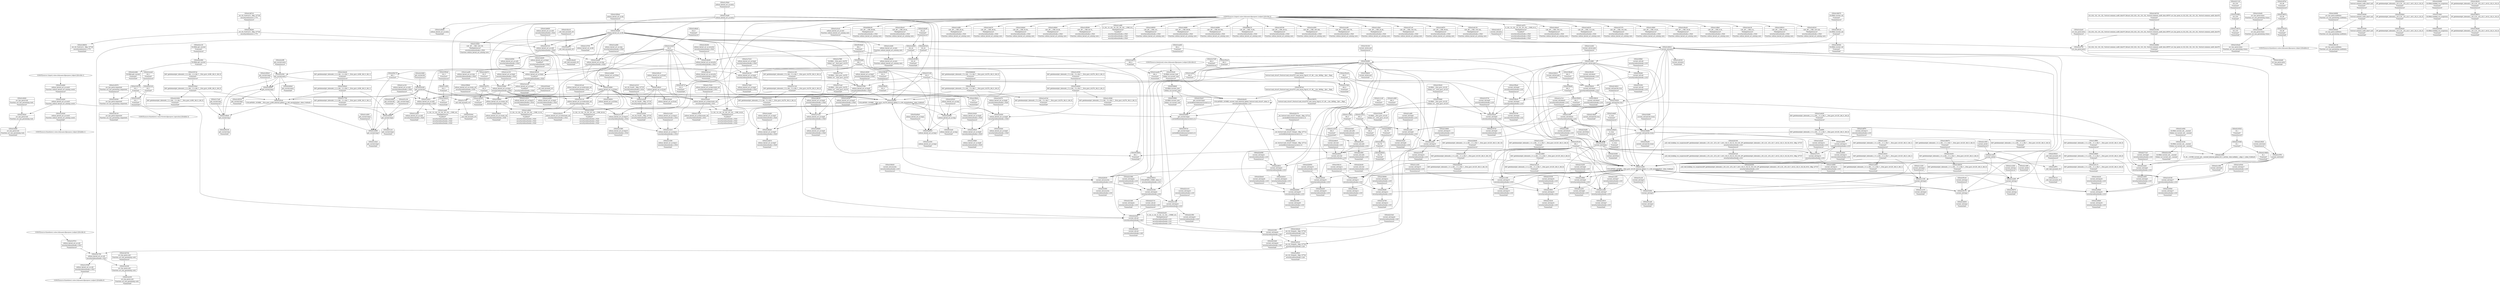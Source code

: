 digraph {
	CE0x41cd3d0 [shape=record,shape=Mrecord,label="{CE0x41cd3d0|4:_i32,_12:_i32,_16:_i32,_20:_i32,_:_CME_20,24_|*MultipleSource*|*LoadInst*|security/selinux/hooks.c,3520|security/selinux/hooks.c,3520|security/selinux/hooks.c,3529}"]
	CE0x41d5ad0 [shape=record,shape=Mrecord,label="{CE0x41d5ad0|selinux_kernel_act_as:bb}"]
	CE0x421b2f0 [shape=record,shape=Mrecord,label="{CE0x421b2f0|current_sid:if.then|*SummSource*}"]
	CE0x41e9210 [shape=record,shape=Mrecord,label="{CE0x41e9210|current_sid:entry|*SummSource*}"]
	CE0x422d170 [shape=record,shape=Mrecord,label="{CE0x422d170|_ret_%struct.task_struct*_%tmp4,_!dbg_!27714|./arch/x86/include/asm/current.h,14|*SummSource*}"]
	CE0x41e9650 [shape=record,shape=Mrecord,label="{CE0x41e9650|selinux_kernel_act_as:if.then|*SummSink*}"]
	CE0x41ca3f0 [shape=record,shape=Mrecord,label="{CE0x41ca3f0|i32_3|*Constant*}"]
	CE0x421a3b0 [shape=record,shape=Mrecord,label="{CE0x421a3b0|current_sid:tmp7|security/selinux/hooks.c,218}"]
	CE0x41e93c0 [shape=record,shape=Mrecord,label="{CE0x41e93c0|_ret_i32_%tmp24,_!dbg_!27742|security/selinux/hooks.c,220}"]
	CE0x4221120 [shape=record,shape=Mrecord,label="{CE0x4221120|i32_218|*Constant*|*SummSource*}"]
	CE0x41e1410 [shape=record,shape=Mrecord,label="{CE0x41e1410|i64*_getelementptr_inbounds_(_5_x_i64_,_5_x_i64_*___llvm_gcov_ctr276,_i64_0,_i64_4)|*Constant*|*SummSink*}"]
	CE0x41f0790 [shape=record,shape=Mrecord,label="{CE0x41f0790|current_sid:tmp4|security/selinux/hooks.c,218|*SummSink*}"]
	CE0x41ecfc0 [shape=record,shape=Mrecord,label="{CE0x41ecfc0|i32_1|*Constant*|*SummSink*}"]
	CE0x42339a0 [shape=record,shape=Mrecord,label="{CE0x42339a0|i64*_getelementptr_inbounds_(_2_x_i64_,_2_x_i64_*___llvm_gcov_ctr98,_i64_0,_i64_0)|*Constant*}"]
	CE0x41f9e20 [shape=record,shape=Mrecord,label="{CE0x41f9e20|i32_4|*Constant*|*SummSource*}"]
	CE0x41d3a30 [shape=record,shape=Mrecord,label="{CE0x41d3a30|i16_48|*Constant*|*SummSink*}"]
	CE0x41ca0c0 [shape=record,shape=Mrecord,label="{CE0x41ca0c0|selinux_kernel_act_as:sid2|security/selinux/hooks.c,3529}"]
	CE0x41d1780 [shape=record,shape=Mrecord,label="{CE0x41d1780|selinux_kernel_act_as:call|security/selinux/hooks.c,3521}"]
	CE0x41e0110 [shape=record,shape=Mrecord,label="{CE0x41e0110|i64*_getelementptr_inbounds_(_11_x_i64_,_11_x_i64_*___llvm_gcov_ctr125,_i64_0,_i64_9)|*Constant*|*SummSink*}"]
	CE0x41d64e0 [shape=record,shape=Mrecord,label="{CE0x41d64e0|avc_has_perm:auditdata|Function::avc_has_perm&Arg::auditdata::}"]
	CE0x41f5a30 [shape=record,shape=Mrecord,label="{CE0x41f5a30|i64_0|*Constant*}"]
	CE0x41d44a0 [shape=record,shape=Mrecord,label="{CE0x41d44a0|_ret_i32_%tmp24,_!dbg_!27742|security/selinux/hooks.c,220|*SummSource*}"]
	CE0x41c4ad0 [shape=record,shape=Mrecord,label="{CE0x41c4ad0|selinux_kernel_act_as:entry}"]
	CE0x41e5300 [shape=record,shape=Mrecord,label="{CE0x41e5300|%struct.common_audit_data*_null|*Constant*|*SummSink*}"]
	CE0x41f1ff0 [shape=record,shape=Mrecord,label="{CE0x41f1ff0|current_sid:tobool1|security/selinux/hooks.c,218}"]
	CE0x41cc740 [shape=record,shape=Mrecord,label="{CE0x41cc740|_call_void_mcount()_#3}"]
	CE0x41d4290 [shape=record,shape=Mrecord,label="{CE0x41d4290|selinux_kernel_act_as:security|security/selinux/hooks.c,3520}"]
	CE0x422bcf0 [shape=record,shape=Mrecord,label="{CE0x422bcf0|current_sid:tmp19|security/selinux/hooks.c,218|*SummSink*}"]
	CE0x41f4b30 [shape=record,shape=Mrecord,label="{CE0x41f4b30|current_sid:tobool|security/selinux/hooks.c,218}"]
	CE0x41f6690 [shape=record,shape=Mrecord,label="{CE0x41f6690|current_sid:tmp12|security/selinux/hooks.c,218|*SummSource*}"]
	CE0x41d6c50 [shape=record,shape=Mrecord,label="{CE0x41d6c50|selinux_kernel_act_as:tmp6|security/selinux/hooks.c,3528|*SummSource*}"]
	CE0x42233e0 [shape=record,shape=Mrecord,label="{CE0x42233e0|current_sid:tmp24|security/selinux/hooks.c,220|*SummSource*}"]
	CE0x41f98b0 [shape=record,shape=Mrecord,label="{CE0x41f98b0|selinux_kernel_act_as:create_sid|security/selinux/hooks.c,3530}"]
	CE0x422d9c0 [shape=record,shape=Mrecord,label="{CE0x422d9c0|current_sid:cred|security/selinux/hooks.c,218}"]
	CE0x4219360 [shape=record,shape=Mrecord,label="{CE0x4219360|i8_1|*Constant*}"]
	CE0x41e7f80 [shape=record,shape=Mrecord,label="{CE0x41e7f80|selinux_kernel_act_as:tmp5|security/selinux/hooks.c,3528}"]
	CE0x41f2b50 [shape=record,shape=Mrecord,label="{CE0x41f2b50|current_sid:land.lhs.true}"]
	CE0x41c1200 [shape=record,shape=Mrecord,label="{CE0x41c1200|current_sid:tmp2|*SummSource*}"]
	CE0x41c2c60 [shape=record,shape=Mrecord,label="{CE0x41c2c60|current_sid:do.body|*SummSource*}"]
	CE0x41f1050 [shape=record,shape=Mrecord,label="{CE0x41f1050|current_sid:call|security/selinux/hooks.c,218|*SummSink*}"]
	CE0x41c9c40 [shape=record,shape=Mrecord,label="{CE0x41c9c40|selinux_kernel_act_as:tmp9|security/selinux/hooks.c,3529|*SummSource*}"]
	CE0x41d2c90 [shape=record,shape=Mrecord,label="{CE0x41d2c90|i32_5|*Constant*|*SummSink*}"]
	CE0x41e05b0 [shape=record,shape=Mrecord,label="{CE0x41e05b0|current_sid:tmp17|security/selinux/hooks.c,218|*SummSink*}"]
	CE0x41f9cf0 [shape=record,shape=Mrecord,label="{CE0x41f9cf0|i32_4|*Constant*}"]
	CE0x41fdb90 [shape=record,shape=Mrecord,label="{CE0x41fdb90|GLOBAL:current_task|Global_var:current_task}"]
	CE0x422bbd0 [shape=record,shape=Mrecord,label="{CE0x422bbd0|i64*_getelementptr_inbounds_(_11_x_i64_,_11_x_i64_*___llvm_gcov_ctr125,_i64_0,_i64_10)|*Constant*|*SummSource*}"]
	CE0x4218660 [shape=record,shape=Mrecord,label="{CE0x4218660|current_sid:tmp10|security/selinux/hooks.c,218|*SummSource*}"]
	CE0x42234d0 [shape=record,shape=Mrecord,label="{CE0x42234d0|current_sid:tmp24|security/selinux/hooks.c,220|*SummSink*}"]
	CE0x41d5950 [shape=record,shape=Mrecord,label="{CE0x41d5950|get_current:tmp1}"]
	CE0x41f2a90 [shape=record,shape=Mrecord,label="{CE0x41f2a90|current_sid:land.lhs.true2|*SummSink*}"]
	CE0x41e4a60 [shape=record,shape=Mrecord,label="{CE0x41e4a60|selinux_kernel_act_as:tmp7|security/selinux/hooks.c,3528|*SummSource*}"]
	CE0x421b360 [shape=record,shape=Mrecord,label="{CE0x421b360|current_sid:if.then|*SummSink*}"]
	CE0x41d4720 [shape=record,shape=Mrecord,label="{CE0x41d4720|i32_(i32,_i32,_i16,_i32,_%struct.common_audit_data*)*_bitcast_(i32_(i32,_i32,_i16,_i32,_%struct.common_audit_data.495*)*_avc_has_perm_to_i32_(i32,_i32,_i16,_i32,_%struct.common_audit_data*)*)|*Constant*|*SummSource*}"]
	CE0x4221e10 [shape=record,shape=Mrecord,label="{CE0x4221e10|current_sid:tmp23|security/selinux/hooks.c,218|*SummSource*}"]
	CE0x41e7e10 [shape=record,shape=Mrecord,label="{CE0x41e7e10|selinux_kernel_act_as:tmp6|security/selinux/hooks.c,3528}"]
	CE0x41ecc20 [shape=record,shape=Mrecord,label="{CE0x41ecc20|selinux_kernel_act_as:tmp2|*LoadInst*|security/selinux/hooks.c,3520|*SummSink*}"]
	CE0x41f01c0 [shape=record,shape=Mrecord,label="{CE0x41f01c0|_call_void_mcount()_#3|*SummSink*}"]
	CE0x41ea870 [shape=record,shape=Mrecord,label="{CE0x41ea870|i64_2|*Constant*}"]
	CE0x41e1e20 [shape=record,shape=Mrecord,label="{CE0x41e1e20|selinux_kernel_act_as:tmp11|security/selinux/hooks.c,3534|*SummSource*}"]
	CE0x41cbfb0 [shape=record,shape=Mrecord,label="{CE0x41cbfb0|i64*_getelementptr_inbounds_(_11_x_i64_,_11_x_i64_*___llvm_gcov_ctr125,_i64_0,_i64_8)|*Constant*}"]
	CE0x42167a0 [shape=record,shape=Mrecord,label="{CE0x42167a0|current_sid:tmp5|security/selinux/hooks.c,218|*SummSink*}"]
	CE0x421d920 [shape=record,shape=Mrecord,label="{CE0x421d920|current_sid:if.end|*SummSource*}"]
	CE0x41d65f0 [shape=record,shape=Mrecord,label="{CE0x41d65f0|avc_has_perm:auditdata|Function::avc_has_perm&Arg::auditdata::|*SummSource*}"]
	CE0x41e2310 [shape=record,shape=Mrecord,label="{CE0x41e2310|_ret_i32_%call1,_!dbg_!27735|security/selinux/hooks.c,3534|*SummSource*}"]
	CE0x422bc80 [shape=record,shape=Mrecord,label="{CE0x422bc80|i64*_getelementptr_inbounds_(_11_x_i64_,_11_x_i64_*___llvm_gcov_ctr125,_i64_0,_i64_10)|*Constant*|*SummSink*}"]
	CE0x41cfbb0 [shape=record,shape=Mrecord,label="{CE0x41cfbb0|128:_i8*,_:_CRE_8,16_|*MultipleSource*|security/selinux/hooks.c,3520|Function::selinux_kernel_act_as&Arg::new::}"]
	CE0x41e7aa0 [shape=record,shape=Mrecord,label="{CE0x41e7aa0|GLOBAL:__llvm_gcov_ctr276|Global_var:__llvm_gcov_ctr276|*SummSink*}"]
	CE0x41ebc30 [shape=record,shape=Mrecord,label="{CE0x41ebc30|128:_i8*,_:_CRE_0,4_|*MultipleSource*|security/selinux/hooks.c,3520|Function::selinux_kernel_act_as&Arg::new::}"]
	CE0x41d0910 [shape=record,shape=Mrecord,label="{CE0x41d0910|128:_i8*,_:_CRE_32,36_|*MultipleSource*|security/selinux/hooks.c,3520|Function::selinux_kernel_act_as&Arg::new::}"]
	CE0x41c1c40 [shape=record,shape=Mrecord,label="{CE0x41c1c40|i64_5|*Constant*|*SummSource*}"]
	CE0x422cff0 [shape=record,shape=Mrecord,label="{CE0x422cff0|get_current:entry|*SummSource*}"]
	CE0x41c7a40 [shape=record,shape=Mrecord,label="{CE0x41c7a40|get_current:tmp|*SummSource*}"]
	CE0x41d3c30 [shape=record,shape=Mrecord,label="{CE0x41d3c30|i32_1|*Constant*}"]
	CE0x41dff80 [shape=record,shape=Mrecord,label="{CE0x41dff80|i64*_getelementptr_inbounds_(_11_x_i64_,_11_x_i64_*___llvm_gcov_ctr125,_i64_0,_i64_9)|*Constant*|*SummSource*}"]
	CE0x41c7b10 [shape=record,shape=Mrecord,label="{CE0x41c7b10|selinux_kernel_act_as:keycreate_sid|security/selinux/hooks.c,3531|*SummSink*}"]
	CE0x41c95d0 [shape=record,shape=Mrecord,label="{CE0x41c95d0|i64*_getelementptr_inbounds_(_5_x_i64_,_5_x_i64_*___llvm_gcov_ctr276,_i64_0,_i64_3)|*Constant*|*SummSink*}"]
	CE0x41f5ac0 [shape=record,shape=Mrecord,label="{CE0x41f5ac0|i64_2|*Constant*}"]
	CE0x41eb100 [shape=record,shape=Mrecord,label="{CE0x41eb100|selinux_kernel_act_as:tmp4|security/selinux/hooks.c,3528}"]
	CE0x41e90c0 [shape=record,shape=Mrecord,label="{CE0x41e90c0|current_sid:entry}"]
	CE0x42205a0 [shape=record,shape=Mrecord,label="{CE0x42205a0|i8*_getelementptr_inbounds_(_25_x_i8_,_25_x_i8_*_.str3,_i32_0,_i32_0)|*Constant*|*SummSource*}"]
	CE0x41ec800 [shape=record,shape=Mrecord,label="{CE0x41ec800|i32_22|*Constant*}"]
	"CONST[source:1(input),value:2(dynamic)][purpose:{object}][SrcIdx:1]"
	CE0x422bd60 [shape=record,shape=Mrecord,label="{CE0x422bd60|current_sid:tmp20|security/selinux/hooks.c,218}"]
	CE0x41e83c0 [shape=record,shape=Mrecord,label="{CE0x41e83c0|128:_i8*,_:_CRE_120,128_|*MultipleSource*|security/selinux/hooks.c,3520|Function::selinux_kernel_act_as&Arg::new::}"]
	CE0x41e7410 [shape=record,shape=Mrecord,label="{CE0x41e7410|selinux_kernel_act_as:tmp4|security/selinux/hooks.c,3528|*SummSource*}"]
	CE0x421abf0 [shape=record,shape=Mrecord,label="{CE0x421abf0|current_sid:tmp9|security/selinux/hooks.c,218|*SummSource*}"]
	CE0x41f9550 [shape=record,shape=Mrecord,label="{CE0x41f9550|i32_3|*Constant*|*SummSink*}"]
	CE0x41ef420 [shape=record,shape=Mrecord,label="{CE0x41ef420|avc_has_perm:tsid|Function::avc_has_perm&Arg::tsid::|*SummSource*}"]
	CE0x422c450 [shape=record,shape=Mrecord,label="{CE0x422c450|current_sid:call4|security/selinux/hooks.c,218}"]
	CE0x4220e00 [shape=record,shape=Mrecord,label="{CE0x4220e00|GLOBAL:lockdep_rcu_suspicious|*Constant*|*SummSink*}"]
	CE0x41e1f90 [shape=record,shape=Mrecord,label="{CE0x41e1f90|selinux_kernel_act_as:tmp11|security/selinux/hooks.c,3534|*SummSink*}"]
	CE0x41e4b70 [shape=record,shape=Mrecord,label="{CE0x41e4b70|selinux_kernel_act_as:tmp7|security/selinux/hooks.c,3528|*SummSink*}"]
	CE0x41f5b30 [shape=record,shape=Mrecord,label="{CE0x41f5b30|current_sid:tmp4|security/selinux/hooks.c,218}"]
	CE0x41ee760 [shape=record,shape=Mrecord,label="{CE0x41ee760|current_sid:tmp12|security/selinux/hooks.c,218|*SummSink*}"]
	CE0x41f67e0 [shape=record,shape=Mrecord,label="{CE0x41f67e0|%struct.task_struct*_(%struct.task_struct**)*_asm_movq_%gs:$_1:P_,$0_,_r,im,_dirflag_,_fpsr_,_flags_}"]
	CE0x41dbee0 [shape=record,shape=Mrecord,label="{CE0x41dbee0|i64*_getelementptr_inbounds_(_5_x_i64_,_5_x_i64_*___llvm_gcov_ctr276,_i64_0,_i64_0)|*Constant*}"]
	CE0x41d35c0 [shape=record,shape=Mrecord,label="{CE0x41d35c0|selinux_kernel_act_as:tmp|*SummSource*}"]
	CE0x41eafe0 [shape=record,shape=Mrecord,label="{CE0x41eafe0|i64_0|*Constant*}"]
	CE0x5f10b20 [shape=record,shape=Mrecord,label="{CE0x5f10b20|i64_1|*Constant*|*SummSource*}"]
	CE0x422f2c0 [shape=record,shape=Mrecord,label="{CE0x422f2c0|current_sid:tmp21|security/selinux/hooks.c,218|*SummSink*}"]
	CE0x41cc020 [shape=record,shape=Mrecord,label="{CE0x41cc020|i64*_getelementptr_inbounds_(_11_x_i64_,_11_x_i64_*___llvm_gcov_ctr125,_i64_0,_i64_8)|*Constant*|*SummSource*}"]
	CE0x41c1d70 [shape=record,shape=Mrecord,label="{CE0x41c1d70|i64_5|*Constant*|*SummSink*}"]
	CE0x41e74b0 [shape=record,shape=Mrecord,label="{CE0x41e74b0|selinux_kernel_act_as:tmp4|security/selinux/hooks.c,3528|*SummSink*}"]
	CE0x41f6ed0 [shape=record,shape=Mrecord,label="{CE0x41f6ed0|i64_3|*Constant*|*SummSource*}"]
	CE0x41e8630 [shape=record,shape=Mrecord,label="{CE0x41e8630|selinux_kernel_act_as:new|Function::selinux_kernel_act_as&Arg::new::|*SummSink*}"]
	"CONST[source:2(external),value:2(dynamic)][purpose:{subject}][SrcIdx:2]"
	CE0x421ce90 [shape=record,shape=Mrecord,label="{CE0x421ce90|current_sid:tmp7|security/selinux/hooks.c,218|*SummSource*}"]
	CE0x41e5070 [shape=record,shape=Mrecord,label="{CE0x41e5070|avc_has_perm:requested|Function::avc_has_perm&Arg::requested::|*SummSource*}"]
	CE0x41eda40 [shape=record,shape=Mrecord,label="{CE0x41eda40|current_sid:tmp14|security/selinux/hooks.c,218|*SummSource*}"]
	CE0x421eee0 [shape=record,shape=Mrecord,label="{CE0x421eee0|current_sid:tmp8|security/selinux/hooks.c,218}"]
	CE0x41e22a0 [shape=record,shape=Mrecord,label="{CE0x41e22a0|_ret_i32_%call1,_!dbg_!27735|security/selinux/hooks.c,3534}"]
	CE0x41d67c0 [shape=record,shape=Mrecord,label="{CE0x41d67c0|_ret_i32_%retval.0,_!dbg_!27728|security/selinux/avc.c,775|*SummSource*}"]
	CE0x41f5f00 [shape=record,shape=Mrecord,label="{CE0x41f5f00|GLOBAL:current_task|Global_var:current_task|*SummSink*}"]
	CE0x6086c00 [shape=record,shape=Mrecord,label="{CE0x6086c00|128:_i8*,_:_CRE_80,88_|*MultipleSource*|security/selinux/hooks.c,3520|Function::selinux_kernel_act_as&Arg::new::}"]
	CE0x41e4d20 [shape=record,shape=Mrecord,label="{CE0x41e4d20|i64*_getelementptr_inbounds_(_5_x_i64_,_5_x_i64_*___llvm_gcov_ctr276,_i64_0,_i64_3)|*Constant*}"]
	CE0x41f6970 [shape=record,shape=Mrecord,label="{CE0x41f6970|%struct.task_struct*_(%struct.task_struct**)*_asm_movq_%gs:$_1:P_,$0_,_r,im,_dirflag_,_fpsr_,_flags_|*SummSink*}"]
	CE0x41f1ad0 [shape=record,shape=Mrecord,label="{CE0x41f1ad0|current_sid:tmp3|*SummSink*}"]
	CE0x41eaad0 [shape=record,shape=Mrecord,label="{CE0x41eaad0|selinux_kernel_act_as:cmp|security/selinux/hooks.c,3528}"]
	CE0x41e47e0 [shape=record,shape=Mrecord,label="{CE0x41e47e0|i64*_getelementptr_inbounds_(_5_x_i64_,_5_x_i64_*___llvm_gcov_ctr276,_i64_0,_i64_0)|*Constant*|*SummSink*}"]
	CE0x422bee0 [shape=record,shape=Mrecord,label="{CE0x422bee0|current_sid:tmp20|security/selinux/hooks.c,218|*SummSource*}"]
	CE0x4223680 [shape=record,shape=Mrecord,label="{CE0x4223680|get_current:bb|*SummSource*}"]
	CE0x41d6830 [shape=record,shape=Mrecord,label="{CE0x41d6830|_ret_i32_%retval.0,_!dbg_!27728|security/selinux/avc.c,775|*SummSink*}"]
	CE0x422c6e0 [shape=record,shape=Mrecord,label="{CE0x422c6e0|current_sid:call4|security/selinux/hooks.c,218|*SummSource*}"]
	CE0x422f1d0 [shape=record,shape=Mrecord,label="{CE0x422f1d0|i32_22|*Constant*}"]
	CE0x41f3a00 [shape=record,shape=Mrecord,label="{CE0x41f3a00|GLOBAL:__llvm_gcov_ctr125|Global_var:__llvm_gcov_ctr125|*SummSink*}"]
	CE0x421e8f0 [shape=record,shape=Mrecord,label="{CE0x421e8f0|current_sid:tobool1|security/selinux/hooks.c,218|*SummSink*}"]
	CE0x41e5290 [shape=record,shape=Mrecord,label="{CE0x41e5290|%struct.common_audit_data*_null|*Constant*|*SummSource*}"]
	CE0x41f6390 [shape=record,shape=Mrecord,label="{CE0x41f6390|current_sid:tmp11|security/selinux/hooks.c,218|*SummSink*}"]
	CE0x41d5cc0 [shape=record,shape=Mrecord,label="{CE0x41d5cc0|selinux_kernel_act_as:if.end|*SummSource*}"]
	"CONST[source:0(mediator),value:2(dynamic)][purpose:{object}][SnkIdx:2]"
	CE0x422da30 [shape=record,shape=Mrecord,label="{CE0x422da30|COLLAPSED:_GCMRE_current_task_external_global_%struct.task_struct*:_elem_0::|security/selinux/hooks.c,218}"]
	CE0x425b100 [shape=record,shape=Mrecord,label="{CE0x425b100|get_current:tmp|*SummSink*}"]
	CE0x425b170 [shape=record,shape=Mrecord,label="{CE0x425b170|i64_1|*Constant*}"]
	CE0x421c6c0 [shape=record,shape=Mrecord,label="{CE0x421c6c0|current_sid:bb}"]
	CE0x4220f80 [shape=record,shape=Mrecord,label="{CE0x4220f80|i32_218|*Constant*}"]
	CE0x5f10b90 [shape=record,shape=Mrecord,label="{CE0x5f10b90|i64_1|*Constant*|*SummSink*}"]
	CE0x41db830 [shape=record,shape=Mrecord,label="{CE0x41db830|i64*_getelementptr_inbounds_(_11_x_i64_,_11_x_i64_*___llvm_gcov_ctr125,_i64_0,_i64_0)|*Constant*|*SummSink*}"]
	CE0x41f38d0 [shape=record,shape=Mrecord,label="{CE0x41f38d0|GLOBAL:__llvm_gcov_ctr125|Global_var:__llvm_gcov_ctr125}"]
	CE0x41d8270 [shape=record,shape=Mrecord,label="{CE0x41d8270|GLOBAL:current_sid|*Constant*|*SummSource*}"]
	CE0x41e0bb0 [shape=record,shape=Mrecord,label="{CE0x41e0bb0|current_sid:tmp18|security/selinux/hooks.c,218|*SummSink*}"]
	CE0x4252680 [shape=record,shape=Mrecord,label="{CE0x4252680|get_current:tmp4|./arch/x86/include/asm/current.h,14}"]
	CE0x41c59a0 [shape=record,shape=Mrecord,label="{CE0x41c59a0|selinux_kernel_act_as:entry|*SummSource*}"]
	CE0x4220200 [shape=record,shape=Mrecord,label="{CE0x4220200|_call_void_lockdep_rcu_suspicious(i8*_getelementptr_inbounds_(_25_x_i8_,_25_x_i8_*_.str3,_i32_0,_i32_0),_i32_218,_i8*_getelementptr_inbounds_(_45_x_i8_,_45_x_i8_*_.str12,_i32_0,_i32_0))_#10,_!dbg_!27727|security/selinux/hooks.c,218|*SummSink*}"]
	CE0x41cada0 [shape=record,shape=Mrecord,label="{CE0x41cada0|i64*_getelementptr_inbounds_(_11_x_i64_,_11_x_i64_*___llvm_gcov_ctr125,_i64_0,_i64_1)|*Constant*|*SummSource*}"]
	CE0x421c8f0 [shape=record,shape=Mrecord,label="{CE0x421c8f0|current_sid:bb|*SummSink*}"]
	CE0x41eba90 [shape=record,shape=Mrecord,label="{CE0x41eba90|i32_22|*Constant*|*SummSource*}"]
	CE0x55a9010 [shape=record,shape=Mrecord,label="{CE0x55a9010|selinux_kernel_act_as:tmp1}"]
	CE0x4220b30 [shape=record,shape=Mrecord,label="{CE0x4220b30|i8*_getelementptr_inbounds_(_25_x_i8_,_25_x_i8_*_.str3,_i32_0,_i32_0)|*Constant*|*SummSink*}"]
	CE0x4218f30 [shape=record,shape=Mrecord,label="{CE0x4218f30|current_sid:tmp16|security/selinux/hooks.c,218}"]
	CE0x41d0ac0 [shape=record,shape=Mrecord,label="{CE0x41d0ac0|128:_i8*,_:_CRE_40,44_|*MultipleSource*|security/selinux/hooks.c,3520|Function::selinux_kernel_act_as&Arg::new::}"]
	CE0x41edd20 [shape=record,shape=Mrecord,label="{CE0x41edd20|i1_true|*Constant*}"]
	CE0x41e4960 [shape=record,shape=Mrecord,label="{CE0x41e4960|selinux_kernel_act_as:if.then}"]
	CE0x41d3ea0 [shape=record,shape=Mrecord,label="{CE0x41d3ea0|avc_has_perm:tclass|Function::avc_has_perm&Arg::tclass::|*SummSink*}"]
	CE0x41ca130 [shape=record,shape=Mrecord,label="{CE0x41ca130|selinux_kernel_act_as:sid2|security/selinux/hooks.c,3529|*SummSource*}"]
	CE0x41d3900 [shape=record,shape=Mrecord,label="{CE0x41d3900|COLLAPSED:_GCMRE___llvm_gcov_ctr276_internal_global_5_x_i64_zeroinitializer:_elem_0:default:}"]
	CE0x41c9250 [shape=record,shape=Mrecord,label="{CE0x41c9250|selinux_kernel_act_as:tmp5|security/selinux/hooks.c,3528|*SummSource*}"]
	CE0x41c2df0 [shape=record,shape=Mrecord,label="{CE0x41c2df0|128:_i8*,_:_CRE_20,24_|*MultipleSource*|security/selinux/hooks.c,3520|Function::selinux_kernel_act_as&Arg::new::}"]
	CE0x41f02d0 [shape=record,shape=Mrecord,label="{CE0x41f02d0|current_sid:call|security/selinux/hooks.c,218}"]
	CE0x41e41f0 [shape=record,shape=Mrecord,label="{CE0x41e41f0|avc_has_perm:ssid|Function::avc_has_perm&Arg::ssid::|*SummSink*}"]
	CE0x41eedd0 [shape=record,shape=Mrecord,label="{CE0x41eedd0|i64*_getelementptr_inbounds_(_11_x_i64_,_11_x_i64_*___llvm_gcov_ctr125,_i64_0,_i64_6)|*Constant*|*SummSink*}"]
	CE0x41ce130 [shape=record,shape=Mrecord,label="{CE0x41ce130|selinux_kernel_act_as:tmp3|security/selinux/hooks.c,3520|*SummSource*}"]
	CE0x41d2b70 [shape=record,shape=Mrecord,label="{CE0x41d2b70|i32_5|*Constant*|*SummSource*}"]
	CE0x41ef4f0 [shape=record,shape=Mrecord,label="{CE0x41ef4f0|avc_has_perm:tsid|Function::avc_has_perm&Arg::tsid::|*SummSink*}"]
	CE0x41ed300 [shape=record,shape=Mrecord,label="{CE0x41ed300|avc_has_perm:requested|Function::avc_has_perm&Arg::requested::}"]
	CE0x41e1d10 [shape=record,shape=Mrecord,label="{CE0x41e1d10|selinux_kernel_act_as:tmp11|security/selinux/hooks.c,3534}"]
	CE0x41ed290 [shape=record,shape=Mrecord,label="{CE0x41ed290|%struct.common_audit_data*_null|*Constant*}"]
	CE0x41cc600 [shape=record,shape=Mrecord,label="{CE0x41cc600|get_current:tmp3|*SummSource*}"]
	CE0x41d62b0 [shape=record,shape=Mrecord,label="{CE0x41d62b0|_ret_i32_%retval.0,_!dbg_!27728|security/selinux/avc.c,775}"]
	CE0x4219230 [shape=record,shape=Mrecord,label="{CE0x4219230|current_sid:tmp16|security/selinux/hooks.c,218|*SummSink*}"]
	CE0x41f96c0 [shape=record,shape=Mrecord,label="{CE0x41f96c0|selinux_kernel_act_as:create_sid|security/selinux/hooks.c,3530|*SummSink*}"]
	CE0x4223000 [shape=record,shape=Mrecord,label="{CE0x4223000|i64*_getelementptr_inbounds_(_2_x_i64_,_2_x_i64_*___llvm_gcov_ctr98,_i64_0,_i64_0)|*Constant*|*SummSink*}"]
	CE0x42524e0 [shape=record,shape=Mrecord,label="{CE0x42524e0|_call_void_mcount()_#3|*SummSource*}"]
	CE0x41e6a70 [shape=record,shape=Mrecord,label="{CE0x41e6a70|128:_i8*,_:_CRE_48,52_|*MultipleSource*|security/selinux/hooks.c,3520|Function::selinux_kernel_act_as&Arg::new::}"]
	CE0x41d4de0 [shape=record,shape=Mrecord,label="{CE0x41d4de0|128:_i8*,_:_CRE_52,56_|*MultipleSource*|security/selinux/hooks.c,3520|Function::selinux_kernel_act_as&Arg::new::}"]
	CE0x4222620 [shape=record,shape=Mrecord,label="{CE0x4222620|current_sid:sid|security/selinux/hooks.c,220|*SummSink*}"]
	CE0x4222710 [shape=record,shape=Mrecord,label="{CE0x4222710|current_sid:sid|security/selinux/hooks.c,220|*SummSource*}"]
	CE0x41d5530 [shape=record,shape=Mrecord,label="{CE0x41d5530|get_current:tmp1|*SummSink*}"]
	CE0x41fa270 [shape=record,shape=Mrecord,label="{CE0x41fa270|i32_5|*Constant*}"]
	CE0x41e68e0 [shape=record,shape=Mrecord,label="{CE0x41e68e0|128:_i8*,_:_CRE_44,48_|*MultipleSource*|security/selinux/hooks.c,3520|Function::selinux_kernel_act_as&Arg::new::}"]
	CE0x41d3130 [shape=record,shape=Mrecord,label="{CE0x41d3130|selinux_kernel_act_as:sockcreate_sid|security/selinux/hooks.c,3532}"]
	CE0x41fa5e0 [shape=record,shape=Mrecord,label="{CE0x41fa5e0|selinux_kernel_act_as:tmp8|security/selinux/hooks.c,3529|*SummSink*}"]
	CE0x41f5100 [shape=record,shape=Mrecord,label="{CE0x41f5100|i64_1|*Constant*}"]
	CE0x42187e0 [shape=record,shape=Mrecord,label="{CE0x42187e0|current_sid:tmp10|security/selinux/hooks.c,218|*SummSink*}"]
	CE0x42232f0 [shape=record,shape=Mrecord,label="{CE0x42232f0|current_sid:tmp24|security/selinux/hooks.c,220}"]
	CE0x41d4100 [shape=record,shape=Mrecord,label="{CE0x41d4100|selinux_kernel_act_as:tmp2|*LoadInst*|security/selinux/hooks.c,3520}"]
	CE0x41c19e0 [shape=record,shape=Mrecord,label="{CE0x41c19e0|i64_5|*Constant*}"]
	CE0x41d5090 [shape=record,shape=Mrecord,label="{CE0x41d5090|128:_i8*,_:_CRE_64,72_|*MultipleSource*|security/selinux/hooks.c,3520|Function::selinux_kernel_act_as&Arg::new::}"]
	CE0x42525e0 [shape=record,shape=Mrecord,label="{CE0x42525e0|_call_void_mcount()_#3|*SummSink*}"]
	CE0x41f3b30 [shape=record,shape=Mrecord,label="{CE0x41f3b30|GLOBAL:__llvm_gcov_ctr125|Global_var:__llvm_gcov_ctr125|*SummSource*}"]
	CE0x4220190 [shape=record,shape=Mrecord,label="{CE0x4220190|_call_void_lockdep_rcu_suspicious(i8*_getelementptr_inbounds_(_25_x_i8_,_25_x_i8_*_.str3,_i32_0,_i32_0),_i32_218,_i8*_getelementptr_inbounds_(_45_x_i8_,_45_x_i8_*_.str12,_i32_0,_i32_0))_#10,_!dbg_!27727|security/selinux/hooks.c,218|*SummSource*}"]
	CE0x422c990 [shape=record,shape=Mrecord,label="{CE0x422c990|GLOBAL:get_current|*Constant*}"]
	CE0x4219100 [shape=record,shape=Mrecord,label="{CE0x4219100|current_sid:tmp16|security/selinux/hooks.c,218|*SummSource*}"]
	CE0x41e0540 [shape=record,shape=Mrecord,label="{CE0x41e0540|current_sid:tmp17|security/selinux/hooks.c,218|*SummSource*}"]
	CE0x41cb5c0 [shape=record,shape=Mrecord,label="{CE0x41cb5c0|i64*_getelementptr_inbounds_(_11_x_i64_,_11_x_i64_*___llvm_gcov_ctr125,_i64_0,_i64_1)|*Constant*}"]
	CE0x41eb600 [shape=record,shape=Mrecord,label="{CE0x41eb600|selinux_kernel_act_as:call1|security/selinux/hooks.c,3524|*SummSource*}"]
	CE0x421c850 [shape=record,shape=Mrecord,label="{CE0x421c850|current_sid:bb|*SummSource*}"]
	CE0x41ca8f0 [shape=record,shape=Mrecord,label="{CE0x41ca8f0|4:_i32,_12:_i32,_16:_i32,_20:_i32,_:_CME_0,4_|*MultipleSource*|*LoadInst*|security/selinux/hooks.c,3520|security/selinux/hooks.c,3520|security/selinux/hooks.c,3529}"]
	"CONST[source:0(mediator),value:2(dynamic)][purpose:{subject}][SrcIdx:4]"
	CE0x41c1190 [shape=record,shape=Mrecord,label="{CE0x41c1190|current_sid:tmp2}"]
	CE0x41ef2a0 [shape=record,shape=Mrecord,label="{CE0x41ef2a0|avc_has_perm:tsid|Function::avc_has_perm&Arg::tsid::}"]
	CE0x41e45e0 [shape=record,shape=Mrecord,label="{CE0x41e45e0|selinux_kernel_act_as:secid|Function::selinux_kernel_act_as&Arg::secid::|*SummSink*}"]
	CE0x41c9b30 [shape=record,shape=Mrecord,label="{CE0x41c9b30|selinux_kernel_act_as:tmp9|security/selinux/hooks.c,3529}"]
	CE0x421e000 [shape=record,shape=Mrecord,label="{CE0x421e000|GLOBAL:current_sid.__warned|Global_var:current_sid.__warned|*SummSource*}"]
	CE0x41f6e60 [shape=record,shape=Mrecord,label="{CE0x41f6e60|i64_3|*Constant*}"]
	CE0x41c9db0 [shape=record,shape=Mrecord,label="{CE0x41c9db0|selinux_kernel_act_as:tmp9|security/selinux/hooks.c,3529|*SummSink*}"]
	CE0x41c2360 [shape=record,shape=Mrecord,label="{CE0x41c2360|current_sid:tmp|*SummSource*}"]
	CE0x41e9330 [shape=record,shape=Mrecord,label="{CE0x41e9330|current_sid:entry|*SummSink*}"]
	CE0x4220d90 [shape=record,shape=Mrecord,label="{CE0x4220d90|GLOBAL:lockdep_rcu_suspicious|*Constant*|*SummSource*}"]
	CE0x41f2500 [shape=record,shape=Mrecord,label="{CE0x41f2500|get_current:tmp2}"]
	CE0x41ea480 [shape=record,shape=Mrecord,label="{CE0x41ea480|selinux_kernel_act_as:cmp|security/selinux/hooks.c,3528|*SummSource*}"]
	CE0x41db670 [shape=record,shape=Mrecord,label="{CE0x41db670|i64*_getelementptr_inbounds_(_11_x_i64_,_11_x_i64_*___llvm_gcov_ctr125,_i64_0,_i64_0)|*Constant*|*SummSource*}"]
	CE0x4221bf0 [shape=record,shape=Mrecord,label="{CE0x4221bf0|current_sid:tmp22|security/selinux/hooks.c,218|*SummSink*}"]
	CE0x41d6ed0 [shape=record,shape=Mrecord,label="{CE0x41d6ed0|selinux_kernel_act_as:tmp7|security/selinux/hooks.c,3528}"]
	CE0x41c7790 [shape=record,shape=Mrecord,label="{CE0x41c7790|i64*_getelementptr_inbounds_(_2_x_i64_,_2_x_i64_*___llvm_gcov_ctr98,_i64_0,_i64_1)|*Constant*|*SummSink*}"]
	CE0x41e42b0 [shape=record,shape=Mrecord,label="{CE0x41e42b0|selinux_kernel_act_as:secid|Function::selinux_kernel_act_as&Arg::secid::}"]
	CE0x41e2420 [shape=record,shape=Mrecord,label="{CE0x41e2420|_ret_i32_%call1,_!dbg_!27735|security/selinux/hooks.c,3534|*SummSink*}"]
	CE0x41d4860 [shape=record,shape=Mrecord,label="{CE0x41d4860|i32_(i32,_i32,_i16,_i32,_%struct.common_audit_data*)*_bitcast_(i32_(i32,_i32,_i16,_i32,_%struct.common_audit_data.495*)*_avc_has_perm_to_i32_(i32,_i32,_i16,_i32,_%struct.common_audit_data*)*)|*Constant*|*SummSink*}"]
	CE0x41d5dc0 [shape=record,shape=Mrecord,label="{CE0x41d5dc0|i64*_getelementptr_inbounds_(_2_x_i64_,_2_x_i64_*___llvm_gcov_ctr98,_i64_0,_i64_1)|*Constant*}"]
	CE0x41d3d90 [shape=record,shape=Mrecord,label="{CE0x41d3d90|avc_has_perm:tclass|Function::avc_has_perm&Arg::tclass::}"]
	CE0x421e600 [shape=record,shape=Mrecord,label="{CE0x421e600|current_sid:tmp8|security/selinux/hooks.c,218|*SummSink*}"]
	CE0x41eaed0 [shape=record,shape=Mrecord,label="{CE0x41eaed0|i64_2|*Constant*|*SummSink*}"]
	CE0x41eba20 [shape=record,shape=Mrecord,label="{CE0x41eba20|_call_void_mcount()_#3|*SummSink*}"]
	CE0x4221980 [shape=record,shape=Mrecord,label="{CE0x4221980|current_sid:tmp22|security/selinux/hooks.c,218|*SummSource*}"]
	CE0x4219530 [shape=record,shape=Mrecord,label="{CE0x4219530|i8_1|*Constant*|*SummSource*}"]
	CE0x41d58a0 [shape=record,shape=Mrecord,label="{CE0x41d58a0|selinux_kernel_act_as:bb|*SummSource*}"]
	CE0x41e17a0 [shape=record,shape=Mrecord,label="{CE0x41e17a0|selinux_kernel_act_as:tmp10|security/selinux/hooks.c,3534}"]
	CE0x41f1a30 [shape=record,shape=Mrecord,label="{CE0x41f1a30|current_sid:tmp3|*SummSource*}"]
	CE0x41e6fe0 [shape=record,shape=Mrecord,label="{CE0x41e6fe0|current_sid:tmp13|security/selinux/hooks.c,218|*SummSink*}"]
	CE0x41d3890 [shape=record,shape=Mrecord,label="{CE0x41d3890|selinux_kernel_act_as:tmp}"]
	CE0x41d6950 [shape=record,shape=Mrecord,label="{CE0x41d6950|128:_i8*,_:_CRE_4,8_|*MultipleSource*|security/selinux/hooks.c,3520|Function::selinux_kernel_act_as&Arg::new::}"]
	"CONST[source:1(input),value:2(dynamic)][purpose:{subject}][SrcIdx:3]"
	CE0x41e8bf0 [shape=record,shape=Mrecord,label="{CE0x41e8bf0|128:_i8*,_:_CRE_88,89_|*MultipleSource*|security/selinux/hooks.c,3520|Function::selinux_kernel_act_as&Arg::new::}"]
	CE0x41e1120 [shape=record,shape=Mrecord,label="{CE0x41e1120|i64*_getelementptr_inbounds_(_5_x_i64_,_5_x_i64_*___llvm_gcov_ctr276,_i64_0,_i64_4)|*Constant*}"]
	CE0x41e8710 [shape=record,shape=Mrecord,label="{CE0x41e8710|i32_0|*Constant*|*SummSink*}"]
	CE0x41c2280 [shape=record,shape=Mrecord,label="{CE0x41c2280|current_sid:tmp}"]
	CE0x41e5f20 [shape=record,shape=Mrecord,label="{CE0x41e5f20|128:_i8*,_:_CRE_128,136_|*MultipleSource*|security/selinux/hooks.c,3520|Function::selinux_kernel_act_as&Arg::new::}"]
	CE0x4222a20 [shape=record,shape=Mrecord,label="{CE0x4222a20|0:_i32,_4:_i32,_8:_i32,_12:_i32,_:_CMRE_4,8_|*MultipleSource*|security/selinux/hooks.c,218|security/selinux/hooks.c,218|security/selinux/hooks.c,220}"]
	CE0x4251c50 [shape=record,shape=Mrecord,label="{CE0x4251c50|get_current:tmp2|*SummSource*}"]
	CE0x41e86a0 [shape=record,shape=Mrecord,label="{CE0x41e86a0|i32_0|*Constant*|*SummSource*}"]
	"CONST[source:0(mediator),value:2(dynamic)][purpose:{subject}][SnkIdx:0]"
	CE0x41ecd80 [shape=record,shape=Mrecord,label="{CE0x41ecd80|selinux_kernel_act_as:tmp3|security/selinux/hooks.c,3520|*SummSink*}"]
	CE0x41eeb20 [shape=record,shape=Mrecord,label="{CE0x41eeb20|i64*_getelementptr_inbounds_(_11_x_i64_,_11_x_i64_*___llvm_gcov_ctr125,_i64_0,_i64_6)|*Constant*|*SummSource*}"]
	CE0x41d2e10 [shape=record,shape=Mrecord,label="{CE0x41d2e10|selinux_kernel_act_as:sockcreate_sid|security/selinux/hooks.c,3532|*SummSink*}"]
	CE0x41e7d00 [shape=record,shape=Mrecord,label="{CE0x41e7d00|i64_0|*Constant*|*SummSink*}"]
	CE0x422c860 [shape=record,shape=Mrecord,label="{CE0x422c860|current_sid:call4|security/selinux/hooks.c,218|*SummSink*}"]
	CE0x41c9350 [shape=record,shape=Mrecord,label="{CE0x41c9350|i64*_getelementptr_inbounds_(_5_x_i64_,_5_x_i64_*___llvm_gcov_ctr276,_i64_0,_i64_3)|*Constant*|*SummSource*}"]
	CE0x422cc30 [shape=record,shape=Mrecord,label="{CE0x422cc30|GLOBAL:get_current|*Constant*|*SummSource*}"]
	CE0x41d6130 [shape=record,shape=Mrecord,label="{CE0x41d6130|avc_has_perm:auditdata|Function::avc_has_perm&Arg::auditdata::|*SummSink*}"]
	CE0x41f28d0 [shape=record,shape=Mrecord,label="{CE0x41f28d0|current_sid:land.lhs.true2}"]
	CE0x41f5950 [shape=record,shape=Mrecord,label="{CE0x41f5950|i64_3|*Constant*|*SummSink*}"]
	CE0x41f00c0 [shape=record,shape=Mrecord,label="{CE0x41f00c0|_call_void_mcount()_#3|*SummSource*}"]
	"CONST[source:0(mediator),value:2(dynamic)][purpose:{object}][SnkIdx:1]"
	CE0x41e0840 [shape=record,shape=Mrecord,label="{CE0x41e0840|current_sid:tmp18|security/selinux/hooks.c,218}"]
	CE0x42224c0 [shape=record,shape=Mrecord,label="{CE0x42224c0|current_sid:sid|security/selinux/hooks.c,220}"]
	CE0x41ef920 [shape=record,shape=Mrecord,label="{CE0x41ef920|_ret_i32_%tmp24,_!dbg_!27742|security/selinux/hooks.c,220|*SummSink*}"]
	CE0x41cd260 [shape=record,shape=Mrecord,label="{CE0x41cd260|4:_i32,_12:_i32,_16:_i32,_20:_i32,_:_CME_16,20_|*MultipleSource*|*LoadInst*|security/selinux/hooks.c,3520|security/selinux/hooks.c,3520|security/selinux/hooks.c,3529}"]
	CE0x41f1160 [shape=record,shape=Mrecord,label="{CE0x41f1160|i32_0|*Constant*}"]
	CE0x41fa570 [shape=record,shape=Mrecord,label="{CE0x41fa570|selinux_kernel_act_as:tmp8|security/selinux/hooks.c,3529|*SummSource*}"]
	CE0x41caf30 [shape=record,shape=Mrecord,label="{CE0x41caf30|i64*_getelementptr_inbounds_(_11_x_i64_,_11_x_i64_*___llvm_gcov_ctr125,_i64_0,_i64_1)|*Constant*|*SummSink*}"]
	CE0x41cd060 [shape=record,shape=Mrecord,label="{CE0x41cd060|4:_i32,_12:_i32,_16:_i32,_20:_i32,_:_CME_12,16_|*MultipleSource*|*LoadInst*|security/selinux/hooks.c,3520|security/selinux/hooks.c,3520|security/selinux/hooks.c,3529}"]
	CE0x41e2ae0 [shape=record,shape=Mrecord,label="{CE0x41e2ae0|avc_has_perm:entry|*SummSource*}"]
	CE0x41caa00 [shape=record,shape=Mrecord,label="{CE0x41caa00|4:_i32,_12:_i32,_16:_i32,_20:_i32,_:_CME_4,8_|*MultipleSource*|*LoadInst*|security/selinux/hooks.c,3520|security/selinux/hooks.c,3520|security/selinux/hooks.c,3529}"]
	CE0x56db640 [shape=record,shape=Mrecord,label="{CE0x56db640|i64*_getelementptr_inbounds_(_5_x_i64_,_5_x_i64_*___llvm_gcov_ctr276,_i64_0,_i64_0)|*Constant*|*SummSource*}"]
	CE0x41ed130 [shape=record,shape=Mrecord,label="{CE0x41ed130|avc_has_perm:requested|Function::avc_has_perm&Arg::requested::|*SummSink*}"]
	CE0x4222cb0 [shape=record,shape=Mrecord,label="{CE0x4222cb0|get_current:bb}"]
	CE0x41f0fb0 [shape=record,shape=Mrecord,label="{CE0x41f0fb0|current_sid:call|security/selinux/hooks.c,218|*SummSource*}"]
	CE0x421e180 [shape=record,shape=Mrecord,label="{CE0x421e180|GLOBAL:current_sid.__warned|Global_var:current_sid.__warned|*SummSink*}"]
	CE0x422b950 [shape=record,shape=Mrecord,label="{CE0x422b950|current_sid:tmp19|security/selinux/hooks.c,218|*SummSource*}"]
	CE0x41f5070 [shape=record,shape=Mrecord,label="{CE0x41f5070|current_sid:tmp|*SummSink*}"]
	CE0x41d4560 [shape=record,shape=Mrecord,label="{CE0x41d4560|selinux_kernel_act_as:call1|security/selinux/hooks.c,3524|*SummSink*}"]
	CE0x42171a0 [shape=record,shape=Mrecord,label="{CE0x42171a0|current_sid:tmp8|security/selinux/hooks.c,218|*SummSource*}"]
	CE0x41c2080 [shape=record,shape=Mrecord,label="{CE0x41c2080|get_current:tmp3}"]
	CE0x422d3b0 [shape=record,shape=Mrecord,label="{CE0x422d3b0|_ret_%struct.task_struct*_%tmp4,_!dbg_!27714|./arch/x86/include/asm/current.h,14}"]
	CE0x41d4b90 [shape=record,shape=Mrecord,label="{CE0x41d4b90|selinux_kernel_act_as:entry|*SummSink*}"]
	CE0x41ecee0 [shape=record,shape=Mrecord,label="{CE0x41ecee0|i32_1|*Constant*|*SummSource*}"]
	CE0x41e8d80 [shape=record,shape=Mrecord,label="{CE0x41e8d80|128:_i8*,_:_CRE_96,104_|*MultipleSource*|security/selinux/hooks.c,3520|Function::selinux_kernel_act_as&Arg::new::}"]
	CE0x422d450 [shape=record,shape=Mrecord,label="{CE0x422d450|_ret_%struct.task_struct*_%tmp4,_!dbg_!27714|./arch/x86/include/asm/current.h,14|*SummSink*}"]
	CE0x422db30 [shape=record,shape=Mrecord,label="{CE0x422db30|current_sid:cred|security/selinux/hooks.c,218|*SummSource*}"]
	CE0x42168b0 [shape=record,shape=Mrecord,label="{CE0x42168b0|current_sid:tmp6|security/selinux/hooks.c,218}"]
	CE0x41c7630 [shape=record,shape=Mrecord,label="{CE0x41c7630|selinux_kernel_act_as:keycreate_sid|security/selinux/hooks.c,3531|*SummSource*}"]
	CE0x41fc060 [shape=record,shape=Mrecord,label="{CE0x41fc060|current_sid:security|security/selinux/hooks.c,218|*SummSink*}"]
	CE0x422e090 [shape=record,shape=Mrecord,label="{CE0x422e090|current_sid:tmp21|security/selinux/hooks.c,218|*SummSource*}"]
	CE0x41c8e70 [shape=record,shape=Mrecord,label="{CE0x41c8e70|i32_218|*Constant*|*SummSink*}"]
	CE0x41cc440 [shape=record,shape=Mrecord,label="{CE0x41cc440|current_sid:tmp15|security/selinux/hooks.c,218|*SummSource*}"]
	CE0x422d830 [shape=record,shape=Mrecord,label="{CE0x422d830|i32_78|*Constant*|*SummSink*}"]
	CE0x6086a70 [shape=record,shape=Mrecord,label="{CE0x6086a70|128:_i8*,_:_CRE_72,80_|*MultipleSource*|security/selinux/hooks.c,3520|Function::selinux_kernel_act_as&Arg::new::}"]
	CE0x41c2bf0 [shape=record,shape=Mrecord,label="{CE0x41c2bf0|current_sid:do.body}"]
	CE0x41fc300 [shape=record,shape=Mrecord,label="{CE0x41fc300|current_sid:tmp22|security/selinux/hooks.c,218}"]
	CE0x421c580 [shape=record,shape=Mrecord,label="{CE0x421c580|current_sid:if.end|*SummSink*}"]
	CE0x41f5170 [shape=record,shape=Mrecord,label="{CE0x41f5170|current_sid:tmp1}"]
	CE0x41cc6a0 [shape=record,shape=Mrecord,label="{CE0x41cc6a0|get_current:tmp3|*SummSink*}"]
	CE0x421d610 [shape=record,shape=Mrecord,label="{CE0x421d610|current_sid:land.lhs.true|*SummSource*}"]
	CE0x421e7c0 [shape=record,shape=Mrecord,label="{CE0x421e7c0|current_sid:tobool1|security/selinux/hooks.c,218|*SummSource*}"]
	CE0x41fe1b0 [shape=record,shape=Mrecord,label="{CE0x41fe1b0|current_sid:do.end|*SummSource*}"]
	CE0x41fb820 [shape=record,shape=Mrecord,label="{CE0x41fb820|current_sid:do.end|*SummSink*}"]
	CE0x41d07d0 [shape=record,shape=Mrecord,label="{CE0x41d07d0|128:_i8*,_:_CRE_28,32_|*MultipleSource*|security/selinux/hooks.c,3520|Function::selinux_kernel_act_as&Arg::new::}"]
	CE0x41f0aa0 [shape=record,shape=Mrecord,label="{CE0x41f0aa0|current_sid:tmp5|security/selinux/hooks.c,218}"]
	CE0x41d4300 [shape=record,shape=Mrecord,label="{CE0x41d4300|selinux_kernel_act_as:security|security/selinux/hooks.c,3520|*SummSource*}"]
	CE0x41f29f0 [shape=record,shape=Mrecord,label="{CE0x41f29f0|current_sid:land.lhs.true2|*SummSource*}"]
	CE0x421d010 [shape=record,shape=Mrecord,label="{CE0x421d010|current_sid:tmp7|security/selinux/hooks.c,218|*SummSink*}"]
	CE0x41ec900 [shape=record,shape=Mrecord,label="{CE0x41ec900|128:_i8*,_:_CRE_160,168_|*MultipleSource*|security/selinux/hooks.c,3520|Function::selinux_kernel_act_as&Arg::new::}"]
	CE0x41e1810 [shape=record,shape=Mrecord,label="{CE0x41e1810|selinux_kernel_act_as:tmp10|security/selinux/hooks.c,3534|*SummSource*}"]
	CE0x41e49d0 [shape=record,shape=Mrecord,label="{CE0x41e49d0|selinux_kernel_act_as:if.then|*SummSource*}"]
	CE0x422df10 [shape=record,shape=Mrecord,label="{CE0x422df10|current_sid:tmp21|security/selinux/hooks.c,218}"]
	CE0x41eadf0 [shape=record,shape=Mrecord,label="{CE0x41eadf0|selinux_kernel_act_as:cmp|security/selinux/hooks.c,3528|*SummSink*}"]
	CE0x4218ac0 [shape=record,shape=Mrecord,label="{CE0x4218ac0|get_current:tmp4|./arch/x86/include/asm/current.h,14|*SummSource*}"]
	CE0x421a250 [shape=record,shape=Mrecord,label="{CE0x421a250|current_sid:tmp6|security/selinux/hooks.c,218|*SummSink*}"]
	CE0x41e78f0 [shape=record,shape=Mrecord,label="{CE0x41e78f0|GLOBAL:__llvm_gcov_ctr276|Global_var:__llvm_gcov_ctr276|*SummSource*}"]
	CE0x41e44b0 [shape=record,shape=Mrecord,label="{CE0x41e44b0|selinux_kernel_act_as:secid|Function::selinux_kernel_act_as&Arg::secid::|*SummSource*}"]
	CE0x41eff70 [shape=record,shape=Mrecord,label="{CE0x41eff70|_call_void_mcount()_#3}"]
	CE0x41ee1a0 [shape=record,shape=Mrecord,label="{CE0x41ee1a0|i64*_getelementptr_inbounds_(_11_x_i64_,_11_x_i64_*___llvm_gcov_ctr125,_i64_0,_i64_8)|*Constant*|*SummSink*}"]
	CE0x41f93e0 [shape=record,shape=Mrecord,label="{CE0x41f93e0|i32_3|*Constant*|*SummSource*}"]
	CE0x422cf40 [shape=record,shape=Mrecord,label="{CE0x422cf40|get_current:entry}"]
	CE0x41fe080 [shape=record,shape=Mrecord,label="{CE0x41fe080|current_sid:do.end}"]
	CE0x421fe60 [shape=record,shape=Mrecord,label="{CE0x421fe60|GLOBAL:lockdep_rcu_suspicious|*Constant*}"]
	CE0x422d8a0 [shape=record,shape=Mrecord,label="{CE0x422d8a0|i32_78|*Constant*|*SummSource*}"]
	CE0x41f5ba0 [shape=record,shape=Mrecord,label="{CE0x41f5ba0|current_sid:tmp4|security/selinux/hooks.c,218|*SummSource*}"]
	CE0x41eca90 [shape=record,shape=Mrecord,label="{CE0x41eca90|128:_i8*,_:_CRE_168,176_|*MultipleSource*|security/selinux/hooks.c,3520|Function::selinux_kernel_act_as&Arg::new::}"]
	CE0x41e3e90 [shape=record,shape=Mrecord,label="{CE0x41e3e90|selinux_kernel_act_as:new|Function::selinux_kernel_act_as&Arg::new::}"]
	CE0x41d3e00 [shape=record,shape=Mrecord,label="{CE0x41d3e00|avc_has_perm:tclass|Function::avc_has_perm&Arg::tclass::|*SummSource*}"]
	CE0x41edef0 [shape=record,shape=Mrecord,label="{CE0x41edef0|i1_true|*Constant*|*SummSource*}"]
	CE0x41f68e0 [shape=record,shape=Mrecord,label="{CE0x41f68e0|%struct.task_struct*_(%struct.task_struct**)*_asm_movq_%gs:$_1:P_,$0_,_r,im,_dirflag_,_fpsr_,_flags_|*SummSource*}"]
	CE0x41c2fa0 [shape=record,shape=Mrecord,label="{CE0x41c2fa0|128:_i8*,_:_CRE_24,28_|*MultipleSource*|security/selinux/hooks.c,3520|Function::selinux_kernel_act_as&Arg::new::}"]
	CE0x41d7f10 [shape=record,shape=Mrecord,label="{CE0x41d7f10|selinux_kernel_act_as:call|security/selinux/hooks.c,3521|*SummSource*}"]
	CE0x41f9fa0 [shape=record,shape=Mrecord,label="{CE0x41f9fa0|i32_4|*Constant*|*SummSink*}"]
	CE0x41e6f00 [shape=record,shape=Mrecord,label="{CE0x41e6f00|current_sid:tmp13|security/selinux/hooks.c,218}"]
	CE0x41ec050 [shape=record,shape=Mrecord,label="{CE0x41ec050|selinux_kernel_act_as:tmp1|*SummSink*}"]
	CE0x41d7fd0 [shape=record,shape=Mrecord,label="{CE0x41d7fd0|selinux_kernel_act_as:call|security/selinux/hooks.c,3521|*SummSink*}"]
	CE0x41d71a0 [shape=record,shape=Mrecord,label="{CE0x41d71a0|128:_i8*,_:_CRE_144,152_|*MultipleSource*|security/selinux/hooks.c,3520|Function::selinux_kernel_act_as&Arg::new::}"]
	CE0x41d59c0 [shape=record,shape=Mrecord,label="{CE0x41d59c0|get_current:tmp1|*SummSource*}"]
	CE0x41ed9a0 [shape=record,shape=Mrecord,label="{CE0x41ed9a0|get_current:tmp}"]
	CE0x41ed3a0 [shape=record,shape=Mrecord,label="{CE0x41ed3a0|selinux_kernel_act_as:tmp5|security/selinux/hooks.c,3528|*SummSink*}"]
	CE0x422dc00 [shape=record,shape=Mrecord,label="{CE0x422dc00|current_sid:cred|security/selinux/hooks.c,218|*SummSink*}"]
	CE0x41e0a30 [shape=record,shape=Mrecord,label="{CE0x41e0a30|current_sid:tmp18|security/selinux/hooks.c,218|*SummSource*}"]
	CE0x41e96c0 [shape=record,shape=Mrecord,label="{CE0x41e96c0|selinux_kernel_act_as:if.end}"]
	CE0x41f27a0 [shape=record,shape=Mrecord,label="{CE0x41f27a0|i64*_getelementptr_inbounds_(_2_x_i64_,_2_x_i64_*___llvm_gcov_ctr98,_i64_0,_i64_0)|*Constant*|*SummSource*}"]
	CE0x41f6210 [shape=record,shape=Mrecord,label="{CE0x41f6210|current_sid:tmp11|security/selinux/hooks.c,218|*SummSource*}"]
	CE0x41e3e20 [shape=record,shape=Mrecord,label="{CE0x41e3e20|i32_0|*Constant*}"]
	CE0x41ef7e0 [shape=record,shape=Mrecord,label="{CE0x41ef7e0|i16_48|*Constant*|*SummSource*}"]
	CE0x41d5390 [shape=record,shape=Mrecord,label="{CE0x41d5390|i32_22|*Constant*|*SummSink*}"]
	CE0x41d5a60 [shape=record,shape=Mrecord,label="{CE0x41d5a60|selinux_kernel_act_as:if.end|*SummSink*}"]
	CE0x421a910 [shape=record,shape=Mrecord,label="{CE0x421a910|i64_4|*Constant*}"]
	CE0x4216a00 [shape=record,shape=Mrecord,label="{CE0x4216a00|current_sid:tmp6|security/selinux/hooks.c,218|*SummSource*}"]
	CE0x41d4f70 [shape=record,shape=Mrecord,label="{CE0x41d4f70|128:_i8*,_:_CRE_56,64_|*MultipleSource*|security/selinux/hooks.c,3520|Function::selinux_kernel_act_as&Arg::new::}"]
	CE0x4220120 [shape=record,shape=Mrecord,label="{CE0x4220120|_call_void_lockdep_rcu_suspicious(i8*_getelementptr_inbounds_(_25_x_i8_,_25_x_i8_*_.str3,_i32_0,_i32_0),_i32_218,_i8*_getelementptr_inbounds_(_45_x_i8_,_45_x_i8_*_.str12,_i32_0,_i32_0))_#10,_!dbg_!27727|security/selinux/hooks.c,218}"]
	CE0x421d7f0 [shape=record,shape=Mrecord,label="{CE0x421d7f0|current_sid:if.end}"]
	CE0x41e0ce0 [shape=record,shape=Mrecord,label="{CE0x41e0ce0|current_sid:tmp19|security/selinux/hooks.c,218}"]
	CE0x422d0e0 [shape=record,shape=Mrecord,label="{CE0x422d0e0|get_current:entry|*SummSink*}"]
	CE0x41f6b30 [shape=record,shape=Mrecord,label="{CE0x41f6b30|current_sid:tobool|security/selinux/hooks.c,218|*SummSink*}"]
	CE0x422cdb0 [shape=record,shape=Mrecord,label="{CE0x422cdb0|GLOBAL:get_current|*Constant*|*SummSink*}"]
	CE0x41ee890 [shape=record,shape=Mrecord,label="{CE0x41ee890|i64*_getelementptr_inbounds_(_11_x_i64_,_11_x_i64_*___llvm_gcov_ctr125,_i64_0,_i64_6)|*Constant*}"]
	CE0x421a8a0 [shape=record,shape=Mrecord,label="{CE0x421a8a0|current_sid:tmp10|security/selinux/hooks.c,218}"]
	CE0x41f51e0 [shape=record,shape=Mrecord,label="{CE0x41f51e0|current_sid:tmp1|*SummSource*}"]
	CE0x41cc3d0 [shape=record,shape=Mrecord,label="{CE0x41cc3d0|current_sid:tmp15|security/selinux/hooks.c,218}"]
	CE0x41dfad0 [shape=record,shape=Mrecord,label="{CE0x41dfad0|i8*_getelementptr_inbounds_(_45_x_i8_,_45_x_i8_*_.str12,_i32_0,_i32_0)|*Constant*|*SummSink*}"]
	CE0x41e6130 [shape=record,shape=Mrecord,label="{CE0x41e6130|128:_i8*,_:_CRE_136,144_|*MultipleSource*|security/selinux/hooks.c,3520|Function::selinux_kernel_act_as&Arg::new::}"]
	CE0x41cab70 [shape=record,shape=Mrecord,label="{CE0x41cab70|4:_i32,_12:_i32,_16:_i32,_20:_i32,_:_CME_8,12_|*MultipleSource*|*LoadInst*|security/selinux/hooks.c,3520|security/selinux/hooks.c,3520|security/selinux/hooks.c,3529}"]
	CE0x41fbd20 [shape=record,shape=Mrecord,label="{CE0x41fbd20|current_sid:security|security/selinux/hooks.c,218|*SummSource*}"]
	CE0x41e8ea0 [shape=record,shape=Mrecord,label="{CE0x41e8ea0|128:_i8*,_:_CRE_104,112_|*MultipleSource*|security/selinux/hooks.c,3520|Function::selinux_kernel_act_as&Arg::new::}"]
	CE0x42183a0 [shape=record,shape=Mrecord,label="{CE0x42183a0|current_sid:tmp9|security/selinux/hooks.c,218|*SummSink*}"]
	CE0x41f60b0 [shape=record,shape=Mrecord,label="{CE0x41f60b0|current_sid:tmp11|security/selinux/hooks.c,218}"]
	CE0x422c080 [shape=record,shape=Mrecord,label="{CE0x422c080|current_sid:tmp20|security/selinux/hooks.c,218|*SummSink*}"]
	CE0x41ef670 [shape=record,shape=Mrecord,label="{CE0x41ef670|i16_48|*Constant*}"]
	CE0x41e6f70 [shape=record,shape=Mrecord,label="{CE0x41e6f70|current_sid:tmp13|security/selinux/hooks.c,218|*SummSource*}"]
	CE0x41e7270 [shape=record,shape=Mrecord,label="{CE0x41e7270|current_sid:tmp14|security/selinux/hooks.c,218}"]
	CE0x41d24d0 [shape=record,shape=Mrecord,label="{CE0x41d24d0|avc_has_perm:entry|*SummSink*}"]
	CE0x41fbf10 [shape=record,shape=Mrecord,label="{CE0x41fbf10|COLLAPSED:_CMRE:_elem_0::|security/selinux/hooks.c,218}"]
	CE0x41e7c90 [shape=record,shape=Mrecord,label="{CE0x41e7c90|i64_0|*Constant*|*SummSource*}"]
	CE0x422f430 [shape=record,shape=Mrecord,label="{CE0x422f430|current_sid:security|security/selinux/hooks.c,218}"]
	CE0x41ebe90 [shape=record,shape=Mrecord,label="{CE0x41ebe90|selinux_kernel_act_as:tmp2|*LoadInst*|security/selinux/hooks.c,3520|*SummSource*}"]
	CE0x41f64f0 [shape=record,shape=Mrecord,label="{CE0x41f64f0|current_sid:tmp12|security/selinux/hooks.c,218}"]
	CE0x41e0180 [shape=record,shape=Mrecord,label="{CE0x41e0180|current_sid:tmp17|security/selinux/hooks.c,218}"]
	CE0x41f2810 [shape=record,shape=Mrecord,label="{CE0x41f2810|current_sid:do.body|*SummSink*}"]
	CE0x421aaf0 [shape=record,shape=Mrecord,label="{CE0x421aaf0|current_sid:tmp9|security/selinux/hooks.c,218}"]
	CE0x55a8f70 [shape=record,shape=Mrecord,label="{CE0x55a8f70|_call_void_mcount()_#3}"]
	CE0x41d8120 [shape=record,shape=Mrecord,label="{CE0x41d8120|GLOBAL:current_sid|*Constant*}"]
	CE0x41f6720 [shape=record,shape=Mrecord,label="{CE0x41f6720|get_current:tmp4|./arch/x86/include/asm/current.h,14|*SummSink*}"]
	CE0x4222120 [shape=record,shape=Mrecord,label="{CE0x4222120|i32_1|*Constant*}"]
	CE0x41e77e0 [shape=record,shape=Mrecord,label="{CE0x41e77e0|GLOBAL:__llvm_gcov_ctr276|Global_var:__llvm_gcov_ctr276}"]
	CE0x41e2730 [shape=record,shape=Mrecord,label="{CE0x41e2730|avc_has_perm:entry}"]
	CE0x41fa500 [shape=record,shape=Mrecord,label="{CE0x41fa500|selinux_kernel_act_as:tmp8|security/selinux/hooks.c,3529}"]
	CE0x421a980 [shape=record,shape=Mrecord,label="{CE0x421a980|i64_4|*Constant*|*SummSource*}"]
	CE0x41ef1e0 [shape=record,shape=Mrecord,label="{CE0x41ef1e0|COLLAPSED:_GCMRE___llvm_gcov_ctr98_internal_global_2_x_i64_zeroinitializer:_elem_0:default:}"]
	CE0x41e1030 [shape=record,shape=Mrecord,label="{CE0x41e1030|i64*_getelementptr_inbounds_(_11_x_i64_,_11_x_i64_*___llvm_gcov_ctr125,_i64_0,_i64_10)|*Constant*}"]
	CE0x41dfa30 [shape=record,shape=Mrecord,label="{CE0x41dfa30|i8*_getelementptr_inbounds_(_45_x_i8_,_45_x_i8_*_.str12,_i32_0,_i32_0)|*Constant*|*SummSource*}"]
	CE0x41e4180 [shape=record,shape=Mrecord,label="{CE0x41e4180|avc_has_perm:ssid|Function::avc_has_perm&Arg::ssid::}"]
	CE0x41e1190 [shape=record,shape=Mrecord,label="{CE0x41e1190|i64*_getelementptr_inbounds_(_5_x_i64_,_5_x_i64_*___llvm_gcov_ctr276,_i64_0,_i64_4)|*Constant*|*SummSource*}"]
	"CONST[source:0(mediator),value:0(static)][purpose:{operation}][SnkIdx:3]"
	CE0x4221af0 [shape=record,shape=Mrecord,label="{CE0x4221af0|current_sid:tmp23|security/selinux/hooks.c,218}"]
	CE0x41ca240 [shape=record,shape=Mrecord,label="{CE0x41ca240|selinux_kernel_act_as:sid2|security/selinux/hooks.c,3529|*SummSink*}"]
	CE0x41fa2e0 [shape=record,shape=Mrecord,label="{CE0x41fa2e0|selinux_kernel_act_as:keycreate_sid|security/selinux/hooks.c,3531}"]
	CE0x41c1270 [shape=record,shape=Mrecord,label="{CE0x41c1270|current_sid:tmp2|*SummSink*}"]
	CE0x4221f90 [shape=record,shape=Mrecord,label="{CE0x4221f90|current_sid:tmp23|security/selinux/hooks.c,218|*SummSink*}"]
	CE0x41dfdb0 [shape=record,shape=Mrecord,label="{CE0x41dfdb0|i64*_getelementptr_inbounds_(_11_x_i64_,_11_x_i64_*___llvm_gcov_ctr125,_i64_0,_i64_9)|*Constant*}"]
	CE0x41d31a0 [shape=record,shape=Mrecord,label="{CE0x41d31a0|selinux_kernel_act_as:sockcreate_sid|security/selinux/hooks.c,3532|*SummSource*}"]
	CE0x421b430 [shape=record,shape=Mrecord,label="{CE0x421b430|i64*_getelementptr_inbounds_(_11_x_i64_,_11_x_i64_*___llvm_gcov_ctr125,_i64_0,_i64_0)|*Constant*}"]
	CE0x41f6c00 [shape=record,shape=Mrecord,label="{CE0x41f6c00|current_sid:tobool|security/selinux/hooks.c,218|*SummSource*}"]
	CE0x42196b0 [shape=record,shape=Mrecord,label="{CE0x42196b0|i8_1|*Constant*|*SummSink*}"]
	CE0x421d140 [shape=record,shape=Mrecord,label="{CE0x421d140|GLOBAL:current_sid.__warned|Global_var:current_sid.__warned}"]
	CE0x41d2a10 [shape=record,shape=Mrecord,label="{CE0x41d2a10|_call_void_mcount()_#3|*SummSource*}"]
	CE0x41c22f0 [shape=record,shape=Mrecord,label="{CE0x41c22f0|COLLAPSED:_GCMRE___llvm_gcov_ctr125_internal_global_11_x_i64_zeroinitializer:_elem_0:default:}"]
	CE0x41df970 [shape=record,shape=Mrecord,label="{CE0x41df970|i8*_getelementptr_inbounds_(_45_x_i8_,_45_x_i8_*_.str12,_i32_0,_i32_0)|*Constant*}"]
	CE0x41d1510 [shape=record,shape=Mrecord,label="{CE0x41d1510|selinux_kernel_act_as:call1|security/selinux/hooks.c,3524}"]
	CE0x421b1a0 [shape=record,shape=Mrecord,label="{CE0x421b1a0|current_sid:if.then}"]
	CE0x41d6d60 [shape=record,shape=Mrecord,label="{CE0x41d6d60|selinux_kernel_act_as:tmp6|security/selinux/hooks.c,3528|*SummSink*}"]
	CE0x5f10ab0 [shape=record,shape=Mrecord,label="{CE0x5f10ab0|i64_1|*Constant*}"]
	CE0x41d1400 [shape=record,shape=Mrecord,label="{CE0x41d1400|i32_(i32,_i32,_i16,_i32,_%struct.common_audit_data*)*_bitcast_(i32_(i32,_i32,_i16,_i32,_%struct.common_audit_data.495*)*_avc_has_perm_to_i32_(i32,_i32,_i16,_i32,_%struct.common_audit_data*)*)|*Constant*}"]
	CE0x4216730 [shape=record,shape=Mrecord,label="{CE0x4216730|current_sid:tmp5|security/selinux/hooks.c,218|*SummSource*}"]
	CE0x422d7c0 [shape=record,shape=Mrecord,label="{CE0x422d7c0|i32_78|*Constant*}"]
	CE0x41e8230 [shape=record,shape=Mrecord,label="{CE0x41e8230|128:_i8*,_:_CRE_112,120_|*MultipleSource*|security/selinux/hooks.c,3520|Function::selinux_kernel_act_as&Arg::new::}"]
	CE0x421d6e0 [shape=record,shape=Mrecord,label="{CE0x421d6e0|current_sid:land.lhs.true|*SummSink*}"]
	CE0x4223800 [shape=record,shape=Mrecord,label="{CE0x4223800|get_current:bb|*SummSink*}"]
	CE0x41cc4b0 [shape=record,shape=Mrecord,label="{CE0x41cc4b0|current_sid:tmp15|security/selinux/hooks.c,218|*SummSink*}"]
	CE0x4251cc0 [shape=record,shape=Mrecord,label="{CE0x4251cc0|get_current:tmp2|*SummSink*}"]
	CE0x41cb830 [shape=record,shape=Mrecord,label="{CE0x41cb830|current_sid:tmp1|*SummSink*}"]
	CE0x41ecbb0 [shape=record,shape=Mrecord,label="{CE0x41ecbb0|selinux_kernel_act_as:tmp3|security/selinux/hooks.c,3520}"]
	CE0x4216fe0 [shape=record,shape=Mrecord,label="{CE0x4216fe0|0:_i8,_:_GCMR_current_sid.__warned_internal_global_i8_0,_section_.data.unlikely_,_align_1:_elem_0:default:}"]
	CE0x41f9940 [shape=record,shape=Mrecord,label="{CE0x41f9940|selinux_kernel_act_as:create_sid|security/selinux/hooks.c,3530|*SummSource*}"]
	CE0x41d43a0 [shape=record,shape=Mrecord,label="{CE0x41d43a0|selinux_kernel_act_as:security|security/selinux/hooks.c,3520|*SummSink*}"]
	CE0x55a90e0 [shape=record,shape=Mrecord,label="{CE0x55a90e0|selinux_kernel_act_as:tmp1|*SummSource*}"]
	CE0x41d4c60 [shape=record,shape=Mrecord,label="{CE0x41d4c60|i64*_getelementptr_inbounds_(_2_x_i64_,_2_x_i64_*___llvm_gcov_ctr98,_i64_0,_i64_1)|*Constant*|*SummSource*}"]
	CE0x41d83b0 [shape=record,shape=Mrecord,label="{CE0x41d83b0|GLOBAL:current_sid|*Constant*|*SummSink*}"]
	CE0x41d7370 [shape=record,shape=Mrecord,label="{CE0x41d7370|128:_i8*,_:_CRE_152,160_|*MultipleSource*|security/selinux/hooks.c,3520|Function::selinux_kernel_act_as&Arg::new::}"]
	CE0x41eae60 [shape=record,shape=Mrecord,label="{CE0x41eae60|i64_2|*Constant*|*SummSource*}"]
	CE0x5f10a40 [shape=record,shape=Mrecord,label="{CE0x5f10a40|selinux_kernel_act_as:tmp|*SummSink*}"]
	CE0x421aa50 [shape=record,shape=Mrecord,label="{CE0x421aa50|i64_4|*Constant*|*SummSink*}"]
	CE0x41ee070 [shape=record,shape=Mrecord,label="{CE0x41ee070|i1_true|*Constant*|*SummSink*}"]
	CE0x41e3cc0 [shape=record,shape=Mrecord,label="{CE0x41e3cc0|selinux_kernel_act_as:new|Function::selinux_kernel_act_as&Arg::new::|*SummSource*}"]
	CE0x41c5700 [shape=record,shape=Mrecord,label="{CE0x41c5700|selinux_kernel_act_as:bb|*SummSink*}"]
	CE0x42208e0 [shape=record,shape=Mrecord,label="{CE0x42208e0|i8*_getelementptr_inbounds_(_25_x_i8_,_25_x_i8_*_.str3,_i32_0,_i32_0)|*Constant*}"]
	CE0x41e1880 [shape=record,shape=Mrecord,label="{CE0x41e1880|selinux_kernel_act_as:tmp10|security/selinux/hooks.c,3534|*SummSink*}"]
	CE0x41f5c60 [shape=record,shape=Mrecord,label="{CE0x41f5c60|GLOBAL:current_task|Global_var:current_task|*SummSource*}"]
	CE0x41cfd00 [shape=record,shape=Mrecord,label="{CE0x41cfd00|128:_i8*,_:_CRE_16,20_|*MultipleSource*|security/selinux/hooks.c,3520|Function::selinux_kernel_act_as&Arg::new::}"]
	CE0x41edbf0 [shape=record,shape=Mrecord,label="{CE0x41edbf0|current_sid:tmp14|security/selinux/hooks.c,218|*SummSink*}"]
	CE0x41d0a20 [shape=record,shape=Mrecord,label="{CE0x41d0a20|128:_i8*,_:_CRE_36,40_|*MultipleSource*|security/selinux/hooks.c,3520|Function::selinux_kernel_act_as&Arg::new::}"]
	CE0x41d2740 [shape=record,shape=Mrecord,label="{CE0x41d2740|avc_has_perm:ssid|Function::avc_has_perm&Arg::ssid::|*SummSource*}"]
	CE0x41f1850 [shape=record,shape=Mrecord,label="{CE0x41f1850|current_sid:tmp3}"]
	CE0x41c1c40 -> CE0x41c19e0
	CE0x41f2b50 -> CE0x421b1a0
	CE0x4252680 -> CE0x422d3b0
	CE0x421a910 -> CE0x421aa50
	CE0x421a980 -> CE0x421a910
	CE0x41e1030 -> CE0x422bc80
	CE0x422d7c0 -> CE0x422d9c0
	CE0x41f60b0 -> CE0x41f64f0
	CE0x41fe080 -> CE0x41fb820
	CE0x41fa270 -> CE0x41d2c90
	CE0x41dfdb0 -> CE0x41e0180
	CE0x41d1400 -> CE0x41e2730
	CE0x41ecbb0 -> CE0x41d3130
	CE0x41f5ba0 -> CE0x41f5b30
	CE0x41d5ad0 -> CE0x41d1510
	CE0x41e5070 -> CE0x41ed300
	CE0x41f28d0 -> CE0x421b1a0
	CE0x41c4ad0 -> CE0x41d5ad0
	CE0x41e22a0 -> CE0x41e2420
	CE0x55a9010 -> CE0x41d3900
	CE0x41fe080 -> CE0x422d9c0
	CE0x421abf0 -> CE0x421aaf0
	CE0x41ecbb0 -> CE0x41fa2e0
	CE0x422cff0 -> CE0x422cf40
	CE0x41e7e10 -> CE0x41d6d60
	CE0x5f10ab0 -> CE0x41d6ed0
	CE0x422f430 -> CE0x41fc060
	CE0x41fe080 -> CE0x41e0ce0
	CE0x41eaad0 -> CE0x41eb100
	CE0x41ca3f0 -> CE0x41f9550
	CE0x41f1ff0 -> CE0x421aaf0
	"CONST[source:1(input),value:2(dynamic)][purpose:{subject}][SrcIdx:3]" -> CE0x41cd3d0
	CE0x41e7270 -> CE0x41c22f0
	CE0x42339a0 -> CE0x41ef1e0
	"CONST[source:2(external),value:2(dynamic)][purpose:{subject}][SrcIdx:2]" -> CE0x422da30
	CE0x422df10 -> CE0x422f430
	CE0x422cf40 -> CE0x41d5950
	"CONST[source:1(input),value:2(dynamic)][purpose:{subject}][SrcIdx:3]" -> CE0x6086a70
	CE0x41d3c30 -> CE0x41ecfc0
	CE0x41c19e0 -> CE0x41c1d70
	CE0x41e90c0 -> CE0x421d7f0
	CE0x41e4960 -> CE0x41c9b30
	CE0x421b1a0 -> CE0x4220120
	CE0x41fa2e0 -> CE0x41c7b10
	CE0x42232f0 -> CE0x41e93c0
	CE0x41d6ed0 -> CE0x41e4b70
	CE0x41d1400 -> CE0x41d4860
	"CONST[source:1(input),value:2(dynamic)][purpose:{subject}][SrcIdx:3]" -> CE0x41cd060
	CE0x41f5100 -> CE0x41f5170
	CE0x422cf40 -> CE0x41ef1e0
	CE0x41d3890 -> CE0x5f10a40
	CE0x41fe080 -> CE0x422df10
	CE0x41d3900 -> CE0x41fa500
	CE0x421e000 -> CE0x421d140
	CE0x41e42b0 -> CE0x41e45e0
	CE0x41c2bf0 -> CE0x41f0aa0
	CE0x422cf40 -> CE0x41ed9a0
	CE0x41e17a0 -> CE0x41e1d10
	CE0x41f2b50 -> CE0x421d6e0
	CE0x41ef2a0 -> CE0x41ef4f0
	CE0x41d4290 -> CE0x41d4100
	CE0x421b430 -> CE0x41c2280
	CE0x41e9210 -> CE0x41e90c0
	CE0x41f1ff0 -> CE0x421b1a0
	CE0x41d5ad0 -> CE0x41d6ed0
	"CONST[source:1(input),value:2(dynamic)][purpose:{subject}][SrcIdx:3]" -> CE0x41e6130
	CE0x41ecfc0 -> "CONST[source:0(mediator),value:0(static)][purpose:{operation}][SnkIdx:3]"
	CE0x41ea870 -> CE0x41eb100
	CE0x41d5ad0 -> CE0x41d4290
	CE0x41f98b0 -> CE0x41f96c0
	CE0x421a3b0 -> CE0x41c22f0
	CE0x4220d90 -> CE0x421fe60
	CE0x41d8120 -> CE0x41e90c0
	CE0x421b1a0 -> CE0x421b360
	CE0x41c2bf0 -> CE0x41f28d0
	CE0x41e7c90 -> CE0x41eafe0
	CE0x4218ac0 -> CE0x4252680
	CE0x4216730 -> CE0x41f0aa0
	CE0x41f5100 -> CE0x41e0840
	CE0x41e3e90 -> CE0x41d4290
	CE0x41c4ad0 -> CE0x41d3900
	CE0x41e1120 -> CE0x41d3900
	CE0x5f10ab0 -> CE0x41e1d10
	CE0x41ecee0 -> CE0x41d3c30
	CE0x422da30 -> CE0x41fc300
	CE0x41e5290 -> CE0x41ed290
	CE0x5f10ab0 -> CE0x41c9b30
	CE0x4216fe0 -> CE0x421eee0
	CE0x41c2bf0 -> CE0x41f4b30
	CE0x422df10 -> CE0x422f2c0
	CE0x421b430 -> CE0x41c22f0
	"CONST[source:1(input),value:2(dynamic)][purpose:{subject}][SrcIdx:3]" -> CE0x41e83c0
	CE0x41c2bf0 -> CE0x41f2810
	CE0x41f6e60 -> CE0x41f5950
	CE0x41f4b30 -> CE0x421b1a0
	"CONST[source:1(input),value:2(dynamic)][purpose:{subject}][SrcIdx:3]" -> CE0x41ebc30
	"CONST[source:1(input),value:2(dynamic)][purpose:{subject}][SrcIdx:3]" -> CE0x41c2fa0
	CE0x41ef7e0 -> CE0x41ef670
	CE0x41d6ed0 -> CE0x41d3900
	CE0x41e0840 -> CE0x41e0bb0
	CE0x422d9c0 -> CE0x422df10
	CE0x41d2a10 -> CE0x55a8f70
	CE0x41e4960 -> CE0x41cd060
	CE0x41ed9a0 -> CE0x425b100
	CE0x41e1030 -> CE0x41e0ce0
	CE0x41e4d20 -> CE0x41c95d0
	CE0x41e3e20 -> CE0x41cd260
	CE0x41e3e20 -> CE0x41f98b0
	CE0x41e5f20 -> CE0x41d4100
	CE0x41cc3d0 -> CE0x4218f30
	CE0x41fa2e0 -> CE0x41cd260
	CE0x422d3b0 -> CE0x422c450
	CE0x421a8a0 -> CE0x42187e0
	CE0x41d6c50 -> CE0x41e7e10
	CE0x41f1160 -> CE0x422f430
	"CONST[source:1(input),value:2(dynamic)][purpose:{subject}][SrcIdx:3]" -> CE0x41e5f20
	CE0x41ea870 -> CE0x41eaed0
	CE0x41f98b0 -> CE0x41cd060
	"CONST[source:1(input),value:2(dynamic)][purpose:{subject}][SrcIdx:3]" -> CE0x41ca8f0
	CE0x41eae60 -> CE0x41ea870
	"CONST[source:1(input),value:2(dynamic)][purpose:{subject}][SrcIdx:3]" -> CE0x41e68e0
	CE0x41ed300 -> CE0x41ed130
	CE0x41d5dc0 -> CE0x41ef1e0
	CE0x41f6690 -> CE0x41f64f0
	CE0x41f2b50 -> CE0x421eee0
	CE0x41e4960 -> CE0x41d3900
	CE0x41cb5c0 -> CE0x41caf30
	CE0x4220f80 -> CE0x41c8e70
	CE0x41f2b50 -> CE0x41f1ff0
	CE0x421d7f0 -> CE0x41e0840
	CE0x41f5100 -> CE0x41e7270
	CE0x41d59c0 -> CE0x41d5950
	CE0x41f5100 -> CE0x41f1850
	CE0x41d58a0 -> CE0x41d5ad0
	CE0x41f5c60 -> CE0x41fdb90
	CE0x41d3900 -> CE0x41d3890
	CE0x41ed9a0 -> CE0x41d5950
	CE0x421d610 -> CE0x41f2b50
	CE0x41cbfb0 -> CE0x41ee1a0
	CE0x4222120 -> CE0x42224c0
	CE0x41c1200 -> CE0x41c1190
	CE0x41f3b30 -> CE0x41f38d0
	CE0x422c990 -> CE0x422cf40
	CE0x41f5a30 -> CE0x421a8a0
	CE0x421c6c0 -> CE0x41eff70
	CE0x41d65f0 -> CE0x41d64e0
	CE0x41d5ad0 -> CE0x41c5700
	CE0x41f4b30 -> CE0x41f2b50
	CE0x41dbee0 -> CE0x41d3890
	CE0x41e3e20 -> CE0x41d3130
	CE0x41e77e0 -> CE0x41e7aa0
	"CONST[source:1(input),value:2(dynamic)][purpose:{subject}][SrcIdx:3]" -> CE0x41cab70
	CE0x41e78f0 -> CE0x41e77e0
	CE0x41f1a30 -> CE0x41f1850
	CE0x4251c50 -> CE0x41f2500
	CE0x42208e0 -> CE0x4220b30
	CE0x41d8270 -> CE0x41d8120
	CE0x422c6e0 -> CE0x422c450
	CE0x41eaad0 -> CE0x41e4960
	"CONST[source:1(input),value:2(dynamic)][purpose:{subject}][SrcIdx:3]" -> CE0x41cfd00
	CE0x4218660 -> CE0x421a8a0
	CE0x41eba90 -> CE0x41ec800
	CE0x41d4100 -> CE0x41ecbb0
	CE0x41d5dc0 -> CE0x41f2500
	CE0x41e90c0 -> CE0x41c22f0
	CE0x422cc30 -> CE0x422c990
	CE0x41e93c0 -> CE0x41d1780
	CE0x41fe080 -> CE0x422bd60
	CE0x41e0ce0 -> CE0x422bd60
	CE0x41f4b30 -> CE0x41f28d0
	CE0x41f60b0 -> CE0x41f6390
	CE0x41f5100 -> CE0x4218f30
	CE0x41d5950 -> CE0x41d5530
	CE0x421a8a0 -> CE0x41c22f0
	CE0x421c6c0 -> CE0x41c1190
	CE0x41fdb90 -> CE0x41f5f00
	CE0x41cbfb0 -> CE0x41cc3d0
	CE0x42339a0 -> CE0x41ed9a0
	CE0x41c2bf0 -> CE0x421a3b0
	CE0x422da30 -> CE0x422da30
	CE0x41c2280 -> CE0x41f5070
	"CONST[source:1(input),value:2(dynamic)][purpose:{subject}][SrcIdx:3]" -> CE0x6086c00
	CE0x41ca3f0 -> CE0x41f98b0
	CE0x4218f30 -> CE0x4219230
	CE0x5f10ab0 -> CE0x5f10b90
	CE0x41fe080 -> CE0x41fc300
	CE0x41cada0 -> CE0x41cb5c0
	CE0x41e6f00 -> CE0x41e7270
	CE0x42205a0 -> CE0x42208e0
	CE0x4219360 -> CE0x42196b0
	CE0x421c6c0 -> CE0x421c8f0
	CE0x42339a0 -> CE0x4223000
	CE0x41c59a0 -> CE0x41c4ad0
	CE0x42232f0 -> CE0x42234d0
	CE0x41d3900 -> CE0x41e17a0
	CE0x41d7f10 -> CE0x41d1780
	"CONST[source:1(input),value:2(dynamic)][purpose:{subject}][SrcIdx:3]" -> CE0x41d0a20
	CE0x41d4290 -> CE0x41d43a0
	CE0x41ef420 -> CE0x41ef2a0
	CE0x41e96c0 -> CE0x41e22a0
	"CONST[source:1(input),value:2(dynamic)][purpose:{subject}][SrcIdx:3]" -> CE0x41d0ac0
	CE0x41e0a30 -> CE0x41e0840
	CE0x41f1160 -> CE0x41f4b30
	CE0x4222120 -> CE0x41ecfc0
	CE0x41e4960 -> CE0x41cd260
	CE0x41e7f80 -> CE0x41d3900
	CE0x41f2500 -> CE0x4251cc0
	CE0x41e3e20 -> CE0x41e8710
	CE0x41c2bf0 -> CE0x42168b0
	CE0x41dfdb0 -> CE0x41e0110
	CE0x41f1160 -> CE0x422d9c0
	CE0x5f10b20 -> CE0x41f5100
	"CONST[source:1(input),value:2(dynamic)][purpose:{subject}][SrcIdx:3]" -> CE0x41d7370
	CE0x41f9cf0 -> CE0x41f9fa0
	CE0x4219360 -> CE0x4216fe0
	CE0x41ecbb0 -> CE0x41ecd80
	CE0x41c9250 -> CE0x41e7f80
	CE0x41e0ce0 -> CE0x422bcf0
	CE0x41f28d0 -> CE0x41e6f00
	CE0x422bee0 -> CE0x422bd60
	CE0x41e90c0 -> CE0x41f5170
	CE0x41d67c0 -> CE0x41d62b0
	CE0x41ef670 -> CE0x41d3a30
	CE0x55a90e0 -> CE0x55a9010
	CE0x41f0aa0 -> CE0x42168b0
	CE0x421b1a0 -> CE0x4216fe0
	CE0x4220120 -> CE0x4220200
	CE0x41e2ae0 -> CE0x41e2730
	CE0x41e49d0 -> CE0x41e4960
	CE0x41e7f80 -> CE0x41ed3a0
	CE0x41ebe90 -> CE0x41d4100
	CE0x41ecbb0 -> CE0x41f98b0
	CE0x421a910 -> CE0x421aaf0
	CE0x41d5ad0 -> CE0x41d3900
	CE0x41e0180 -> CE0x41e05b0
	CE0x421b1a0 -> CE0x41c22f0
	CE0x4221af0 -> CE0x4221f90
	CE0x41f9e20 -> CE0x41f9cf0
	CE0x41e90c0 -> CE0x421c6c0
	CE0x421c850 -> CE0x421c6c0
	CE0x425b170 -> CE0x41c2080
	CE0x422db30 -> CE0x422d9c0
	CE0x41e4960 -> CE0x41ca0c0
	CE0x41f9940 -> CE0x41f98b0
	CE0x41d35c0 -> CE0x41d3890
	CE0x41c4ad0 -> CE0x55a9010
	CE0x41f1850 -> CE0x41c22f0
	CE0x41d5ad0 -> CE0x41e7e10
	CE0x421c6c0 -> CE0x41c22f0
	CE0x41ef1e0 -> CE0x41ed9a0
	CE0x5f10ab0 -> CE0x41eb100
	CE0x41f29f0 -> CE0x41f28d0
	CE0x41d7fd0 -> "CONST[source:0(mediator),value:2(dynamic)][purpose:{subject}][SnkIdx:0]"
	CE0x41c2360 -> CE0x41c2280
	CE0x422f430 -> CE0x41fc300
	CE0x41fbf10 -> CE0x41fc300
	CE0x4219100 -> CE0x4218f30
	CE0x4216a00 -> CE0x42168b0
	CE0x41f2b50 -> CE0x41f28d0
	CE0x41d62b0 -> CE0x41d1510
	CE0x41edd20 -> CE0x421b1a0
	CE0x41e90c0 -> CE0x41f2b50
	CE0x422d170 -> CE0x422d3b0
	CE0x55a9010 -> CE0x41ec050
	CE0x41d5ad0 -> CE0x41e90c0
	CE0x41d4720 -> CE0x41d1400
	CE0x41fe080 -> CE0x41e93c0
	CE0x42171a0 -> CE0x421eee0
	CE0x41f4b30 -> CE0x41f6b30
	CE0x41f5170 -> CE0x41c22f0
	CE0x41f27a0 -> CE0x42339a0
	CE0x41cc740 -> CE0x42525e0
	CE0x41d5ad0 -> CE0x41e2730
	CE0x41e3e20 -> CE0x41cd060
	CE0x41f38d0 -> CE0x41f0aa0
	CE0x41d5dc0 -> CE0x41c7790
	CE0x41d5ad0 -> CE0x41eaad0
	CE0x41cbfb0 -> CE0x41c22f0
	CE0x422cf40 -> CE0x4222cb0
	CE0x41d31a0 -> CE0x41d3130
	CE0x421b2f0 -> CE0x421b1a0
	CE0x41c7a40 -> CE0x41ed9a0
	CE0x41c22f0 -> CE0x42168b0
	"CONST[source:1(input),value:2(dynamic)][purpose:{subject}][SrcIdx:3]" -> CE0x41e3cc0
	CE0x41f2b50 -> CE0x421aaf0
	CE0x41c9b30 -> CE0x41c9db0
	CE0x41f6ed0 -> CE0x41f6e60
	CE0x41f9cf0 -> CE0x41fa2e0
	CE0x41f2b50 -> CE0x421a8a0
	CE0x41d3900 -> CE0x41e7e10
	CE0x41ef1e0 -> CE0x41f2500
	CE0x41d3c30 -> CE0x41ed300
	CE0x41c22f0 -> CE0x41c2280
	CE0x41e3cc0 -> CE0x41e3e90
	"CONST[source:2(external),value:2(dynamic)][purpose:{subject}][SrcIdx:2]" -> CE0x41fbf10
	CE0x41fa500 -> CE0x41c9b30
	CE0x41f68e0 -> CE0x41f67e0
	CE0x41fa270 -> CE0x41d3130
	CE0x41ee890 -> CE0x41e6f00
	CE0x41d3890 -> CE0x55a9010
	CE0x41e90c0 -> CE0x41f28d0
	CE0x422d3b0 -> CE0x422d450
	CE0x41f02d0 -> CE0x41f4b30
	CE0x41c2bf0 -> CE0x41f5b30
	CE0x41f64f0 -> CE0x41ee760
	CE0x41d3d90 -> CE0x41d3ea0
	CE0x4220190 -> CE0x4220120
	CE0x421b1a0 -> CE0x41cc3d0
	CE0x41e96c0 -> CE0x41d5a60
	CE0x41c1190 -> CE0x41c1270
	CE0x422bd60 -> CE0x422c080
	CE0x41e7c90 -> CE0x41f5a30
	"CONST[source:1(input),value:2(dynamic)][purpose:{subject}][SrcIdx:3]" -> CE0x41d0910
	CE0x41c4ad0 -> CE0x41d4b90
	CE0x41f6e60 -> CE0x41f5b30
	CE0x41eeb20 -> CE0x41ee890
	CE0x41f2b50 -> CE0x41c22f0
	CE0x41c9350 -> CE0x41e4d20
	CE0x41e7f80 -> CE0x41e7e10
	CE0x41d5ad0 -> CE0x41e7f80
	CE0x41ecee0 -> CE0x4222120
	CE0x421d920 -> CE0x421d7f0
	CE0x41e1190 -> CE0x41e1120
	CE0x41eafe0 -> CE0x41e7f80
	CE0x41c2080 -> CE0x41ef1e0
	CE0x422c990 -> CE0x422cdb0
	CE0x41e4a60 -> CE0x41d6ed0
	CE0x5f10b20 -> CE0x5f10ab0
	CE0x41eaad0 -> CE0x41eadf0
	"CONST[source:1(input),value:2(dynamic)][purpose:{subject}][SrcIdx:3]" -> CE0x41c2df0
	CE0x422bd60 -> CE0x41c22f0
	CE0x41c2080 -> CE0x41cc6a0
	CE0x421b1a0 -> CE0x4218f30
	CE0x422b950 -> CE0x41e0ce0
	CE0x421d7f0 -> CE0x41c22f0
	CE0x41f5100 -> CE0x41f64f0
	CE0x41ecbb0 -> CE0x41ca0c0
	CE0x41e0540 -> CE0x41e0180
	CE0x4218f30 -> CE0x41c22f0
	CE0x41e1d10 -> CE0x41e1f90
	CE0x41c22f0 -> CE0x41f60b0
	CE0x55a8f70 -> CE0x41eba20
	CE0x422f1d0 -> CE0x422f430
	CE0x41e1120 -> CE0x41e1410
	CE0x41eae60 -> CE0x41f5ac0
	CE0x421ce90 -> CE0x421a3b0
	CE0x41fe080 -> CE0x42224c0
	CE0x41f28d0 -> CE0x41f2a90
	CE0x4222cb0 -> CE0x41ef1e0
	CE0x421e7c0 -> CE0x41f1ff0
	CE0x41e7410 -> CE0x41eb100
	CE0x422da30 -> CE0x422df10
	CE0x41f1ff0 -> CE0x41f28d0
	CE0x41eb100 -> CE0x41e7f80
	CE0x41f5b30 -> CE0x41f0790
	CE0x41d5ad0 -> CE0x41ecbb0
	CE0x41ca0c0 -> CE0x41caa00
	CE0x41d8120 -> CE0x41d83b0
	CE0x41ca0c0 -> CE0x41ca240
	CE0x41e17a0 -> CE0x41e1880
	CE0x41f2500 -> CE0x41c2080
	CE0x41d64e0 -> CE0x41d6130
	CE0x41f64f0 -> CE0x41c22f0
	CE0x421fe60 -> CE0x4220e00
	CE0x41eb600 -> CE0x41d1510
	CE0x41f38d0 -> CE0x421a8a0
	CE0x41e2730 -> CE0x41d24d0
	"CONST[source:1(input),value:2(dynamic)][purpose:{subject}][SrcIdx:3]" -> CE0x41d4de0
	CE0x41e96c0 -> CE0x41e17a0
	CE0x422f1d0 -> CE0x41d5390
	CE0x41d1780 -> CE0x41d7fd0
	CE0x41d2b70 -> CE0x41fa270
	CE0x41f5100 -> CE0x5f10b90
	CE0x41e90c0 -> CE0x41fe080
	CE0x41e3e90 -> CE0x41e8630
	CE0x4222cb0 -> CE0x41f2500
	CE0x41fe080 -> CE0x422cf40
	"CONST[source:1(input),value:2(dynamic)][purpose:{subject}][SrcIdx:3]" -> CE0x41d07d0
	CE0x422e090 -> CE0x422df10
	CE0x41e4d20 -> CE0x41d3900
	"CONST[source:1(input),value:2(dynamic)][purpose:{subject}][SrcIdx:3]" -> CE0x41d71a0
	CE0x41e0840 -> CE0x41c22f0
	"CONST[source:1(input),value:2(dynamic)][purpose:{subject}][SrcIdx:3]" -> CE0x41eca90
	CE0x41dfdb0 -> CE0x41c22f0
	CE0x42168b0 -> CE0x421a3b0
	CE0x4223680 -> CE0x4222cb0
	CE0x41ef670 -> CE0x41d3d90
	CE0x41e4960 -> CE0x41d3130
	CE0x422d9c0 -> CE0x422dc00
	CE0x41e90c0 -> CE0x41e9330
	CE0x41cc020 -> CE0x41cbfb0
	"CONST[source:1(input),value:2(dynamic)][purpose:{subject}][SrcIdx:3]" -> CE0x41cfbb0
	CE0x41d1510 -> CE0x41e22a0
	CE0x41f93e0 -> CE0x41ca3f0
	CE0x41fe080 -> CE0x4221af0
	CE0x421d140 -> CE0x421eee0
	CE0x41e42b0 -> CE0x41caa00
	CE0x41f2b50 -> CE0x41f64f0
	CE0x41d5ad0 -> CE0x41d1780
	"CONST[source:1(input),value:2(dynamic)][purpose:{object}][SrcIdx:1]" -> CE0x41e44b0
	CE0x41c2280 -> CE0x41f5170
	CE0x425b170 -> CE0x5f10b90
	"CONST[source:1(input),value:2(dynamic)][purpose:{subject}][SrcIdx:3]" -> CE0x41d6950
	CE0x41f5ac0 -> CE0x41f5b30
	CE0x41e3e20 -> CE0x41fa2e0
	CE0x41d2740 -> CE0x41e4180
	CE0x41fe080 -> CE0x41c22f0
	CE0x41f1850 -> CE0x41f1ad0
	CE0x41c9b30 -> CE0x41d3900
	CE0x41c9c40 -> CE0x41c9b30
	CE0x421a3b0 -> CE0x421d010
	CE0x41e3e20 -> CE0x41d4290
	CE0x41e2310 -> CE0x41e22a0
	CE0x41e3e20 -> CE0x41eaad0
	CE0x41c2bf0 -> CE0x41f2b50
	"CONST[source:1(input),value:2(dynamic)][purpose:{subject}][SrcIdx:3]" -> CE0x41e8230
	CE0x41ee890 -> CE0x41c22f0
	CE0x41e86a0 -> CE0x41e3e20
	CE0x41e45e0 -> "CONST[source:0(mediator),value:2(dynamic)][purpose:{object}][SnkIdx:1]"
	CE0x41f4b30 -> CE0x41f5b30
	"CONST[source:0(mediator),value:2(dynamic)][purpose:{subject}][SrcIdx:4]" -> CE0x41d7f10
	CE0x425b170 -> CE0x41d5950
	CE0x41eda40 -> CE0x41e7270
	CE0x41f67e0 -> CE0x422da30
	CE0x41ea480 -> CE0x41eaad0
	CE0x42168b0 -> CE0x421a250
	CE0x41d4300 -> CE0x41d4290
	CE0x41f1160 -> CE0x41e8710
	CE0x41f0aa0 -> CE0x41c22f0
	CE0x41fe080 -> CE0x422f430
	CE0x41f5ac0 -> CE0x41eaed0
	"CONST[source:1(input),value:2(dynamic)][purpose:{subject}][SrcIdx:3]" -> CE0x41e8d80
	CE0x41dfa30 -> CE0x41df970
	CE0x41d1780 -> CE0x41e4180
	CE0x4222cb0 -> CE0x4223800
	CE0x41c22f0 -> CE0x41c1190
	"CONST[source:1(input),value:2(dynamic)][purpose:{subject}][SrcIdx:3]" -> CE0x41ec900
	CE0x41f5a30 -> CE0x41f0aa0
	CE0x41fe080 -> CE0x42232f0
	CE0x41e1120 -> CE0x41e17a0
	CE0x41cb5c0 -> CE0x41c22f0
	CE0x42224c0 -> CE0x42232f0
	CE0x41c2bf0 -> CE0x421b1a0
	CE0x4219530 -> CE0x4219360
	CE0x41e6f70 -> CE0x41e6f00
	CE0x41f2b50 -> CE0x41f60b0
	CE0x41fa500 -> CE0x41fa5e0
	CE0x41e1810 -> CE0x41e17a0
	CE0x4221af0 -> CE0x42224c0
	CE0x421d140 -> CE0x4216fe0
	CE0x41cc3d0 -> CE0x41cc4b0
	CE0x41e4960 -> CE0x41e9650
	CE0x421aaf0 -> CE0x421a8a0
	CE0x41f1160 -> CE0x42224c0
	CE0x41c7630 -> CE0x41fa2e0
	CE0x41c19e0 -> CE0x421aaf0
	CE0x41c22f0 -> CE0x41e0ce0
	"CONST[source:1(input),value:2(dynamic)][purpose:{subject}][SrcIdx:3]" -> CE0x41e6a70
	CE0x41e96c0 -> CE0x41e1d10
	CE0x421d7f0 -> CE0x41e0180
	CE0x41e4d20 -> CE0x41fa500
	CE0x41eff70 -> CE0x41f01c0
	CE0x41e44b0 -> CE0x41e42b0
	CE0x41e3e20 -> CE0x41ca0c0
	CE0x41ce130 -> CE0x41ecbb0
	CE0x41fc300 -> CE0x4221bf0
	CE0x41f1ff0 -> CE0x421e8f0
	CE0x41d4c60 -> CE0x41d5dc0
	CE0x41f6210 -> CE0x41f60b0
	CE0x41f38d0 -> CE0x41f3a00
	CE0x41e90c0 -> CE0x41c2280
	CE0x421d140 -> CE0x421e180
	CE0x41eafe0 -> CE0x41e7d00
	CE0x41d1510 -> CE0x41d4560
	CE0x4222cb0 -> CE0x4252680
	CE0x41edd20 -> CE0x41ee070
	CE0x41f0aa0 -> CE0x42167a0
	CE0x4221980 -> CE0x41fc300
	CE0x4222710 -> CE0x42224c0
	CE0x41e1e20 -> CE0x41e1d10
	CE0x41e90c0 -> CE0x421b1a0
	CE0x41fdb90 -> CE0x422da30
	CE0x41c22f0 -> CE0x41e6f00
	CE0x41e4960 -> CE0x41f98b0
	CE0x422c450 -> CE0x422d9c0
	CE0x41f51e0 -> CE0x41f5170
	CE0x41e90c0 -> CE0x41c2bf0
	CE0x41d3c30 -> CE0x41ca0c0
	CE0x41e4960 -> CE0x41caa00
	CE0x41df970 -> CE0x41dfad0
	CE0x422cf40 -> CE0x422d0e0
	CE0x41dbee0 -> CE0x41d3900
	CE0x41f6c00 -> CE0x41f4b30
	CE0x41cc440 -> CE0x41cc3d0
	CE0x41cc600 -> CE0x41c2080
	CE0x42224c0 -> CE0x4222620
	CE0x41e0180 -> CE0x41e0840
	CE0x421eee0 -> CE0x41f1ff0
	CE0x41e4960 -> CE0x41fa500
	CE0x41ed290 -> CE0x41d64e0
	CE0x41d5ad0 -> CE0x55a8f70
	"CONST[source:1(input),value:2(dynamic)][purpose:{subject}][SrcIdx:3]" -> CE0x41cd260
	CE0x421d7f0 -> CE0x421c580
	CE0x4222a20 -> CE0x42232f0
	CE0x41ee890 -> CE0x41eedd0
	CE0x41e86a0 -> CE0x41f1160
	CE0x41e93c0 -> CE0x41ef920
	CE0x41d3130 -> CE0x41d2e10
	CE0x41e77e0 -> CE0x41e7f80
	CE0x41f5b30 -> CE0x41f0aa0
	CE0x4222cb0 -> CE0x422da30
	CE0x41d1510 -> CE0x41eaad0
	CE0x41d3a30 -> "CONST[source:0(mediator),value:2(dynamic)][purpose:{object}][SnkIdx:2]"
	CE0x41dbee0 -> CE0x41e47e0
	CE0x41f67e0 -> CE0x4252680
	CE0x4222cb0 -> CE0x422d3b0
	CE0x41fa570 -> CE0x41fa500
	CE0x422da30 -> CE0x4252680
	CE0x41c2bf0 -> CE0x41c22f0
	CE0x41eba90 -> CE0x422f1d0
	CE0x422d8a0 -> CE0x422d7c0
	CE0x41d5950 -> CE0x41ef1e0
	CE0x41e4180 -> CE0x41e41f0
	CE0x41f67e0 -> CE0x41f6970
	"CONST[source:1(input),value:2(dynamic)][purpose:{subject}][SrcIdx:3]" -> CE0x41d5090
	CE0x41ec800 -> CE0x41d4290
	CE0x41e3e20 -> CE0x41cd3d0
	CE0x421a8a0 -> CE0x41f60b0
	CE0x4221120 -> CE0x4220f80
	"CONST[source:2(external),value:2(dynamic)][purpose:{subject}][SrcIdx:2]" -> CE0x41f5c60
	CE0x41c4ad0 -> CE0x41e96c0
	CE0x41f28d0 -> CE0x41c22f0
	CE0x41f02d0 -> CE0x41f1050
	CE0x56db640 -> CE0x41dbee0
	CE0x5f10b20 -> CE0x425b170
	CE0x41f5170 -> CE0x41cb830
	CE0x421aaf0 -> CE0x42183a0
	CE0x41d4100 -> CE0x41ecc20
	CE0x41e6f00 -> CE0x41e6fe0
	CE0x41edef0 -> CE0x41edd20
	CE0x41fdb90 -> CE0x4252680
	CE0x41d5ad0 -> CE0x41d4100
	CE0x421eee0 -> CE0x421e600
	CE0x41c4ad0 -> CE0x41d3890
	CE0x41d5ad0 -> CE0x41eb100
	CE0x41c2c60 -> CE0x41c2bf0
	CE0x41e4960 -> CE0x41fa2e0
	CE0x42233e0 -> CE0x42232f0
	CE0x41cb5c0 -> CE0x41c1190
	CE0x41d5cc0 -> CE0x41e96c0
	CE0x41e7e10 -> CE0x41d6ed0
	CE0x41c22f0 -> CE0x41cc3d0
	CE0x41c2bf0 -> CE0x41f02d0
	CE0x41d62b0 -> CE0x41d6830
	CE0x421b430 -> CE0x41db830
	CE0x5f10ab0 -> CE0x55a9010
	CE0x41ed290 -> CE0x41e5300
	CE0x41f5100 -> CE0x421a3b0
	"CONST[source:1(input),value:2(dynamic)][purpose:{subject}][SrcIdx:3]" -> CE0x41caa00
	"CONST[source:1(input),value:2(dynamic)][purpose:{subject}][SrcIdx:3]" -> CE0x41e8ea0
	CE0x41db670 -> CE0x421b430
	CE0x41fe080 -> CE0x422c450
	CE0x41e1d10 -> CE0x41d3900
	CE0x41f0fb0 -> CE0x41f02d0
	CE0x41d3e00 -> CE0x41d3d90
	CE0x41c22f0 -> CE0x41e0180
	CE0x41f28d0 -> CE0x41e7270
	CE0x4222cb0 -> CE0x41cc740
	CE0x41ca130 -> CE0x41ca0c0
	CE0x41dff80 -> CE0x41dfdb0
	CE0x422d7c0 -> CE0x422d830
	CE0x41d5ad0 -> CE0x41e4960
	CE0x4222cb0 -> CE0x41c2080
	CE0x41e96c0 -> CE0x41d3900
	"CONST[source:1(input),value:2(dynamic)][purpose:{subject}][SrcIdx:3]" -> CE0x41e8bf0
	CE0x41e4960 -> CE0x41cd3d0
	CE0x422c450 -> CE0x422c860
	CE0x41f5100 -> CE0x422bd60
	CE0x41e42b0 -> CE0x41ef2a0
	CE0x41f00c0 -> CE0x41eff70
	CE0x41e7270 -> CE0x41edbf0
	CE0x41fbd20 -> CE0x422f430
	CE0x41d44a0 -> CE0x41e93c0
	CE0x421c6c0 -> CE0x41f1850
	CE0x42524e0 -> CE0x41cc740
	CE0x41d3130 -> CE0x41cd3d0
	"CONST[source:1(input),value:2(dynamic)][purpose:{subject}][SrcIdx:3]" -> CE0x41d4f70
	CE0x4221e10 -> CE0x4221af0
	CE0x41fe1b0 -> CE0x41fe080
	CE0x422bbd0 -> CE0x41e1030
	CE0x41fc300 -> CE0x4221af0
	CE0x4252680 -> CE0x41f6720
	CE0x41c4ad0 -> CE0x41e4960
	CE0x41e1030 -> CE0x41c22f0
	CE0x41c1190 -> CE0x41f1850
	CE0x41ec800 -> CE0x41d5390
	CE0x41eb100 -> CE0x41e74b0
	CE0x41f5a30 -> CE0x41e7d00
}